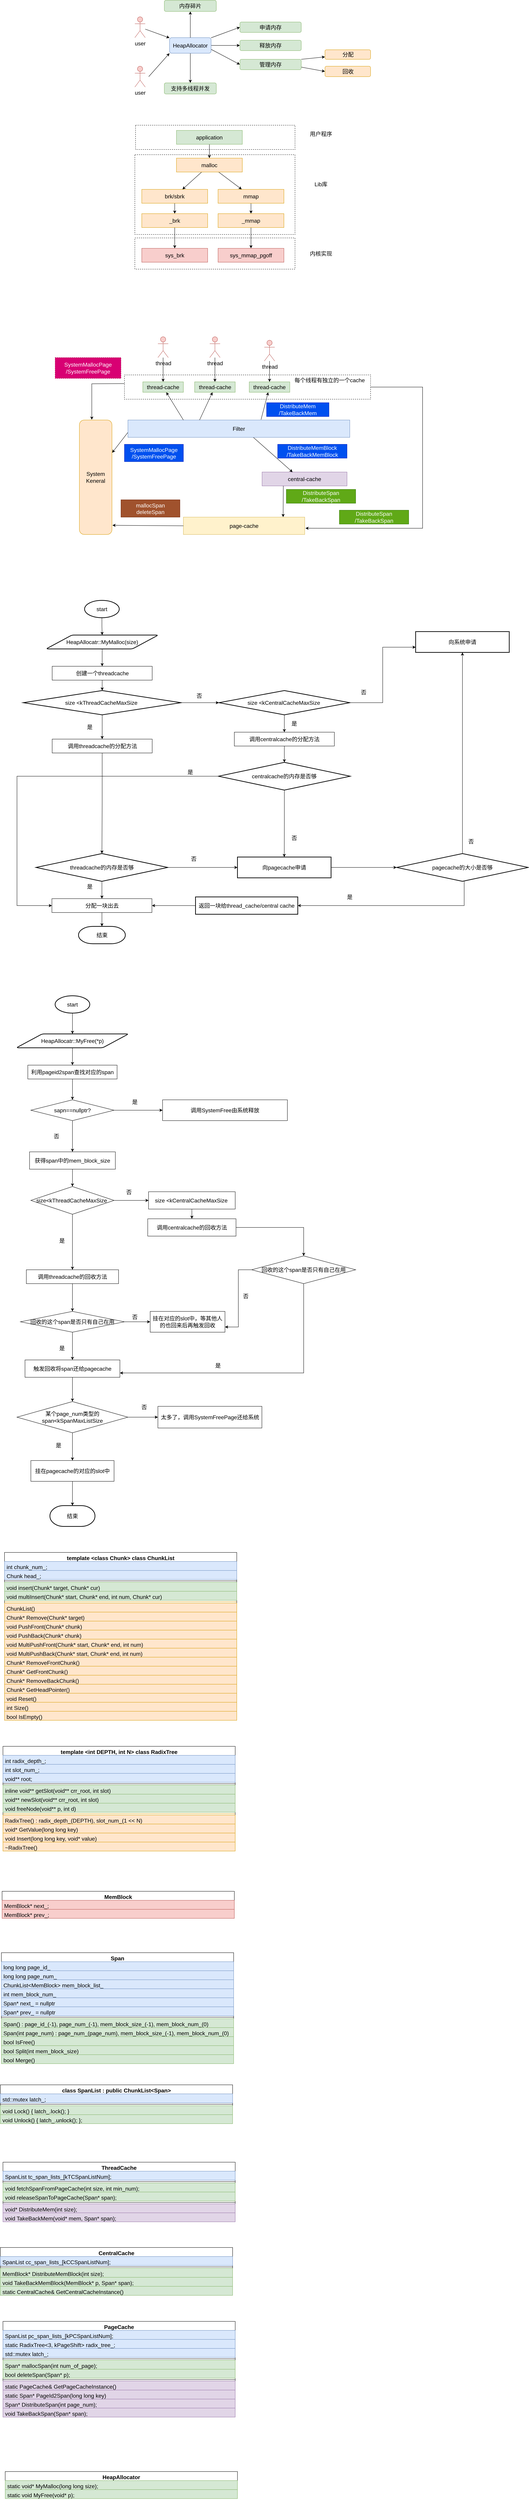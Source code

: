 <mxfile version="20.5.3" type="github"><diagram id="fVqdsAWG3sYkHnQdRu7z" name="第 1 页"><mxGraphModel dx="1597" dy="1082" grid="0" gridSize="10" guides="1" tooltips="1" connect="1" arrows="1" fold="1" page="0" pageScale="1" pageWidth="827" pageHeight="1169" math="0" shadow="0"><root><mxCell id="0"/><mxCell id="1" parent="0"/><mxCell id="570sBmAulYqAOcZImgrm-123" value="" style="rounded=0;whiteSpace=wrap;html=1;fontSize=16;dashed=1;" vertex="1" parent="1"><mxGeometry x="60" y="1330" width="710" height="70" as="geometry"/></mxCell><mxCell id="570sBmAulYqAOcZImgrm-67" value="" style="rounded=0;whiteSpace=wrap;html=1;fontSize=16;dashed=1;" vertex="1" parent="1"><mxGeometry x="90" y="935" width="462" height="90" as="geometry"/></mxCell><mxCell id="570sBmAulYqAOcZImgrm-66" value="" style="rounded=0;whiteSpace=wrap;html=1;fontSize=16;dashed=1;" vertex="1" parent="1"><mxGeometry x="90" y="695" width="462" height="230" as="geometry"/></mxCell><mxCell id="570sBmAulYqAOcZImgrm-62" value="" style="rounded=0;whiteSpace=wrap;html=1;fontSize=16;dashed=1;" vertex="1" parent="1"><mxGeometry x="92" y="610" width="460" height="70" as="geometry"/></mxCell><mxCell id="570sBmAulYqAOcZImgrm-1" value="user" style="shape=umlActor;verticalLabelPosition=bottom;verticalAlign=top;html=1;outlineConnect=0;fontSize=16;fillColor=#f8cecc;strokeColor=#b85450;" vertex="1" parent="1"><mxGeometry x="90" y="297.5" width="30" height="60" as="geometry"/></mxCell><mxCell id="570sBmAulYqAOcZImgrm-16" style="rounded=0;orthogonalLoop=1;jettySize=auto;html=1;fontSize=16;entryX=0;entryY=0.5;entryDx=0;entryDy=0;" edge="1" parent="1" source="570sBmAulYqAOcZImgrm-2" target="570sBmAulYqAOcZImgrm-36"><mxGeometry relative="1" as="geometry"><mxPoint x="384" y="310" as="targetPoint"/></mxGeometry></mxCell><mxCell id="570sBmAulYqAOcZImgrm-18" style="edgeStyle=none;rounded=0;orthogonalLoop=1;jettySize=auto;html=1;fontSize=16;" edge="1" parent="1" source="570sBmAulYqAOcZImgrm-2" target="570sBmAulYqAOcZImgrm-35"><mxGeometry relative="1" as="geometry"><mxPoint x="389" y="375.079" as="targetPoint"/></mxGeometry></mxCell><mxCell id="570sBmAulYqAOcZImgrm-20" style="edgeStyle=none;rounded=0;orthogonalLoop=1;jettySize=auto;html=1;exitX=1;exitY=0.75;exitDx=0;exitDy=0;fontSize=16;entryX=0;entryY=0.5;entryDx=0;entryDy=0;" edge="1" parent="1" source="570sBmAulYqAOcZImgrm-2" target="570sBmAulYqAOcZImgrm-21"><mxGeometry relative="1" as="geometry"><mxPoint x="400" y="452.5" as="targetPoint"/></mxGeometry></mxCell><mxCell id="570sBmAulYqAOcZImgrm-33" style="edgeStyle=none;rounded=0;orthogonalLoop=1;jettySize=auto;html=1;fontSize=16;" edge="1" parent="1" source="570sBmAulYqAOcZImgrm-2" target="570sBmAulYqAOcZImgrm-32"><mxGeometry relative="1" as="geometry"/></mxCell><mxCell id="570sBmAulYqAOcZImgrm-2" value="HeapAllocator" style="rounded=1;whiteSpace=wrap;html=1;fontSize=16;fillColor=#dae8fc;strokeColor=#6c8ebf;" vertex="1" parent="1"><mxGeometry x="190" y="357.5" width="120" height="45" as="geometry"/></mxCell><mxCell id="570sBmAulYqAOcZImgrm-5" value="" style="endArrow=classic;html=1;rounded=0;fontSize=16;" edge="1" parent="1" source="570sBmAulYqAOcZImgrm-1" target="570sBmAulYqAOcZImgrm-2"><mxGeometry width="50" height="50" relative="1" as="geometry"><mxPoint x="140" y="390" as="sourcePoint"/><mxPoint x="240" y="390" as="targetPoint"/></mxGeometry></mxCell><mxCell id="570sBmAulYqAOcZImgrm-23" style="edgeStyle=none;rounded=0;orthogonalLoop=1;jettySize=auto;html=1;fontSize=16;exitX=1;exitY=0;exitDx=0;exitDy=0;" edge="1" parent="1" source="570sBmAulYqAOcZImgrm-21" target="570sBmAulYqAOcZImgrm-22"><mxGeometry relative="1" as="geometry"/></mxCell><mxCell id="570sBmAulYqAOcZImgrm-25" style="edgeStyle=none;rounded=0;orthogonalLoop=1;jettySize=auto;html=1;fontSize=16;exitX=1;exitY=0.75;exitDx=0;exitDy=0;entryX=0;entryY=0.5;entryDx=0;entryDy=0;" edge="1" parent="1" source="570sBmAulYqAOcZImgrm-21" target="570sBmAulYqAOcZImgrm-24"><mxGeometry relative="1" as="geometry"/></mxCell><mxCell id="570sBmAulYqAOcZImgrm-21" value="管理内存" style="rounded=1;whiteSpace=wrap;html=1;fontSize=16;fillColor=#d5e8d4;strokeColor=#82b366;" vertex="1" parent="1"><mxGeometry x="393" y="420" width="177" height="30" as="geometry"/></mxCell><mxCell id="570sBmAulYqAOcZImgrm-22" value="分配" style="rounded=1;whiteSpace=wrap;html=1;fontSize=16;fillColor=#ffe6cc;strokeColor=#d79b00;" vertex="1" parent="1"><mxGeometry x="638.5" y="392.5" width="131.5" height="27.5" as="geometry"/></mxCell><mxCell id="570sBmAulYqAOcZImgrm-24" value="回收" style="rounded=1;whiteSpace=wrap;html=1;fontSize=16;fillColor=#ffe6cc;strokeColor=#d79b00;" vertex="1" parent="1"><mxGeometry x="638.5" y="440" width="131.5" height="30" as="geometry"/></mxCell><mxCell id="570sBmAulYqAOcZImgrm-27" value="user" style="shape=umlActor;verticalLabelPosition=bottom;verticalAlign=top;html=1;outlineConnect=0;fontSize=16;fillColor=#f8cecc;strokeColor=#b85450;" vertex="1" parent="1"><mxGeometry x="90" y="440" width="30" height="60" as="geometry"/></mxCell><mxCell id="570sBmAulYqAOcZImgrm-31" value="" style="endArrow=classic;html=1;rounded=0;fontSize=16;entryX=0;entryY=1;entryDx=0;entryDy=0;" edge="1" parent="1" target="570sBmAulYqAOcZImgrm-2"><mxGeometry width="50" height="50" relative="1" as="geometry"><mxPoint x="130" y="470" as="sourcePoint"/><mxPoint x="200" y="368.276" as="targetPoint"/></mxGeometry></mxCell><mxCell id="570sBmAulYqAOcZImgrm-32" value="支持多线程并发" style="rounded=1;whiteSpace=wrap;html=1;fontSize=16;fillColor=#d5e8d4;strokeColor=#82b366;" vertex="1" parent="1"><mxGeometry x="175" y="488" width="150" height="32" as="geometry"/></mxCell><mxCell id="570sBmAulYqAOcZImgrm-35" value="释放内存" style="rounded=1;whiteSpace=wrap;html=1;fontSize=16;fillColor=#d5e8d4;strokeColor=#82b366;" vertex="1" parent="1"><mxGeometry x="393" y="365" width="177" height="30" as="geometry"/></mxCell><mxCell id="570sBmAulYqAOcZImgrm-36" value="申请内存" style="rounded=1;whiteSpace=wrap;html=1;fontSize=16;fillColor=#d5e8d4;strokeColor=#82b366;" vertex="1" parent="1"><mxGeometry x="393" y="312.5" width="177" height="30" as="geometry"/></mxCell><mxCell id="570sBmAulYqAOcZImgrm-37" style="edgeStyle=none;rounded=0;orthogonalLoop=1;jettySize=auto;html=1;fontSize=16;exitX=0.5;exitY=0;exitDx=0;exitDy=0;" edge="1" parent="1" source="570sBmAulYqAOcZImgrm-2" target="570sBmAulYqAOcZImgrm-39"><mxGeometry relative="1" as="geometry"><mxPoint x="650" y="489" as="sourcePoint"/><mxPoint x="691" y="490" as="targetPoint"/></mxGeometry></mxCell><mxCell id="570sBmAulYqAOcZImgrm-39" value="内存碎片" style="rounded=1;whiteSpace=wrap;html=1;fontSize=16;fillColor=#d5e8d4;strokeColor=#82b366;" vertex="1" parent="1"><mxGeometry x="175" y="250" width="150" height="32" as="geometry"/></mxCell><mxCell id="570sBmAulYqAOcZImgrm-49" style="edgeStyle=none;rounded=0;orthogonalLoop=1;jettySize=auto;html=1;fontSize=16;" edge="1" parent="1" source="570sBmAulYqAOcZImgrm-47" target="570sBmAulYqAOcZImgrm-48"><mxGeometry relative="1" as="geometry"/></mxCell><mxCell id="570sBmAulYqAOcZImgrm-47" value="application" style="rounded=0;whiteSpace=wrap;html=1;fontSize=16;fillColor=#d5e8d4;strokeColor=#82b366;" vertex="1" parent="1"><mxGeometry x="210" y="625" width="190" height="40" as="geometry"/></mxCell><mxCell id="570sBmAulYqAOcZImgrm-51" style="edgeStyle=none;rounded=0;orthogonalLoop=1;jettySize=auto;html=1;fontSize=16;" edge="1" parent="1" source="570sBmAulYqAOcZImgrm-48" target="570sBmAulYqAOcZImgrm-50"><mxGeometry relative="1" as="geometry"/></mxCell><mxCell id="570sBmAulYqAOcZImgrm-57" style="edgeStyle=none;rounded=0;orthogonalLoop=1;jettySize=auto;html=1;fontSize=16;" edge="1" parent="1" source="570sBmAulYqAOcZImgrm-48" target="570sBmAulYqAOcZImgrm-56"><mxGeometry relative="1" as="geometry"/></mxCell><mxCell id="570sBmAulYqAOcZImgrm-48" value="malloc" style="rounded=0;whiteSpace=wrap;html=1;fontSize=16;fillColor=#ffe6cc;strokeColor=#d79b00;" vertex="1" parent="1"><mxGeometry x="210" y="705" width="190" height="40" as="geometry"/></mxCell><mxCell id="570sBmAulYqAOcZImgrm-53" style="edgeStyle=none;rounded=0;orthogonalLoop=1;jettySize=auto;html=1;fontSize=16;" edge="1" parent="1" source="570sBmAulYqAOcZImgrm-50" target="570sBmAulYqAOcZImgrm-52"><mxGeometry relative="1" as="geometry"/></mxCell><mxCell id="570sBmAulYqAOcZImgrm-50" value="brk/sbrk" style="rounded=0;whiteSpace=wrap;html=1;fontSize=16;" vertex="1" parent="1"><mxGeometry x="110" y="795" width="190" height="40" as="geometry"/></mxCell><mxCell id="570sBmAulYqAOcZImgrm-55" style="edgeStyle=none;rounded=0;orthogonalLoop=1;jettySize=auto;html=1;fontSize=16;" edge="1" parent="1" source="570sBmAulYqAOcZImgrm-52" target="570sBmAulYqAOcZImgrm-54"><mxGeometry relative="1" as="geometry"/></mxCell><mxCell id="570sBmAulYqAOcZImgrm-52" value="_brk" style="rounded=0;whiteSpace=wrap;html=1;fontSize=16;" vertex="1" parent="1"><mxGeometry x="110" y="865" width="190" height="40" as="geometry"/></mxCell><mxCell id="570sBmAulYqAOcZImgrm-54" value="sys_brk" style="rounded=0;whiteSpace=wrap;html=1;fontSize=16;fillColor=#f8cecc;strokeColor=#b85450;" vertex="1" parent="1"><mxGeometry x="110" y="965" width="190" height="40" as="geometry"/></mxCell><mxCell id="570sBmAulYqAOcZImgrm-59" style="edgeStyle=none;rounded=0;orthogonalLoop=1;jettySize=auto;html=1;fontSize=16;" edge="1" parent="1" source="570sBmAulYqAOcZImgrm-56" target="570sBmAulYqAOcZImgrm-58"><mxGeometry relative="1" as="geometry"/></mxCell><mxCell id="570sBmAulYqAOcZImgrm-56" value="mmap" style="rounded=0;whiteSpace=wrap;html=1;fontSize=16;fillColor=#ffe6cc;strokeColor=#d79b00;" vertex="1" parent="1"><mxGeometry x="330" y="795" width="190" height="40" as="geometry"/></mxCell><mxCell id="570sBmAulYqAOcZImgrm-61" style="edgeStyle=none;rounded=0;orthogonalLoop=1;jettySize=auto;html=1;fontSize=16;" edge="1" parent="1" source="570sBmAulYqAOcZImgrm-58" target="570sBmAulYqAOcZImgrm-60"><mxGeometry relative="1" as="geometry"/></mxCell><mxCell id="570sBmAulYqAOcZImgrm-58" value="_mmap" style="rounded=0;whiteSpace=wrap;html=1;fontSize=16;fillColor=#ffe6cc;strokeColor=#d79b00;" vertex="1" parent="1"><mxGeometry x="330" y="865" width="190" height="40" as="geometry"/></mxCell><mxCell id="570sBmAulYqAOcZImgrm-60" value="sys_mmap_pgoff" style="rounded=0;whiteSpace=wrap;html=1;fontSize=16;fillColor=#f8cecc;strokeColor=#b85450;" vertex="1" parent="1"><mxGeometry x="330" y="965" width="190" height="40" as="geometry"/></mxCell><mxCell id="570sBmAulYqAOcZImgrm-64" value="brk/sbrk" style="rounded=0;whiteSpace=wrap;html=1;fontSize=16;fillColor=#ffe6cc;strokeColor=#d79b00;" vertex="1" parent="1"><mxGeometry x="110" y="795" width="190" height="40" as="geometry"/></mxCell><mxCell id="570sBmAulYqAOcZImgrm-65" value="_brk" style="rounded=0;whiteSpace=wrap;html=1;fontSize=16;fillColor=#ffe6cc;strokeColor=#d79b00;" vertex="1" parent="1"><mxGeometry x="110" y="865" width="190" height="40" as="geometry"/></mxCell><mxCell id="570sBmAulYqAOcZImgrm-69" value="用户程序" style="text;html=1;strokeColor=none;fillColor=none;align=center;verticalAlign=middle;whiteSpace=wrap;rounded=0;dashed=1;fontSize=16;" vertex="1" parent="1"><mxGeometry x="552" y="610" width="150" height="50" as="geometry"/></mxCell><mxCell id="570sBmAulYqAOcZImgrm-70" value="Lib库" style="text;html=1;strokeColor=none;fillColor=none;align=center;verticalAlign=middle;whiteSpace=wrap;rounded=0;dashed=1;fontSize=16;" vertex="1" parent="1"><mxGeometry x="552" y="755" width="150" height="50" as="geometry"/></mxCell><mxCell id="570sBmAulYqAOcZImgrm-71" value="内核实现" style="text;html=1;strokeColor=none;fillColor=none;align=center;verticalAlign=middle;whiteSpace=wrap;rounded=0;dashed=1;fontSize=16;" vertex="1" parent="1"><mxGeometry x="552" y="955" width="150" height="50" as="geometry"/></mxCell><mxCell id="570sBmAulYqAOcZImgrm-73" value="thread" style="shape=umlActor;verticalLabelPosition=bottom;verticalAlign=top;html=1;outlineConnect=0;fontSize=16;fillColor=#f8cecc;strokeColor=#b85450;" vertex="1" parent="1"><mxGeometry x="156.5" y="1220" width="30" height="60" as="geometry"/></mxCell><mxCell id="570sBmAulYqAOcZImgrm-89" style="edgeStyle=none;rounded=0;orthogonalLoop=1;jettySize=auto;html=1;fontSize=16;exitX=0.002;exitY=0.678;exitDx=0;exitDy=0;entryX=1.006;entryY=0.286;entryDx=0;entryDy=0;entryPerimeter=0;exitPerimeter=0;" edge="1" parent="1" source="570sBmAulYqAOcZImgrm-104" target="570sBmAulYqAOcZImgrm-91"><mxGeometry relative="1" as="geometry"><mxPoint x="50" y="1530" as="sourcePoint"/><mxPoint x="20" y="1520" as="targetPoint"/></mxGeometry></mxCell><mxCell id="570sBmAulYqAOcZImgrm-84" value="thread-cache" style="rounded=0;whiteSpace=wrap;html=1;fontSize=16;" vertex="1" parent="1"><mxGeometry x="113" y="1350" width="117" height="30" as="geometry"/></mxCell><mxCell id="570sBmAulYqAOcZImgrm-86" value="page-cache" style="rounded=0;whiteSpace=wrap;html=1;fontSize=16;fillColor=#fff2cc;strokeColor=#d6b656;" vertex="1" parent="1"><mxGeometry x="230" y="1740" width="350" height="50" as="geometry"/></mxCell><mxCell id="570sBmAulYqAOcZImgrm-88" value="central-cache" style="rounded=0;whiteSpace=wrap;html=1;fontSize=16;fillColor=#e1d5e7;strokeColor=#9673a6;" vertex="1" parent="1"><mxGeometry x="457" y="1610" width="245" height="40" as="geometry"/></mxCell><mxCell id="570sBmAulYqAOcZImgrm-91" value="System&lt;br&gt;Keneral" style="rounded=1;whiteSpace=wrap;html=1;fontSize=16;fillColor=#ffe6cc;strokeColor=#d79b00;" vertex="1" parent="1"><mxGeometry x="-70" y="1460" width="94" height="330" as="geometry"/></mxCell><mxCell id="570sBmAulYqAOcZImgrm-92" value="" style="endArrow=classic;html=1;rounded=0;fontSize=16;exitX=0;exitY=0.5;exitDx=0;exitDy=0;entryX=1.014;entryY=0.92;entryDx=0;entryDy=0;entryPerimeter=0;" edge="1" parent="1" source="570sBmAulYqAOcZImgrm-86" target="570sBmAulYqAOcZImgrm-91"><mxGeometry width="50" height="50" relative="1" as="geometry"><mxPoint x="150" y="1840" as="sourcePoint"/><mxPoint x="200" y="1790" as="targetPoint"/></mxGeometry></mxCell><mxCell id="570sBmAulYqAOcZImgrm-93" value="" style="endArrow=classic;html=1;rounded=0;fontSize=16;exitX=0.25;exitY=1;exitDx=0;exitDy=0;entryX=0.822;entryY=-0.003;entryDx=0;entryDy=0;entryPerimeter=0;" edge="1" parent="1" source="570sBmAulYqAOcZImgrm-88" target="570sBmAulYqAOcZImgrm-86"><mxGeometry width="50" height="50" relative="1" as="geometry"><mxPoint x="490" y="1630" as="sourcePoint"/><mxPoint x="540" y="1580" as="targetPoint"/></mxGeometry></mxCell><mxCell id="570sBmAulYqAOcZImgrm-94" value="" style="endArrow=classic;html=1;rounded=0;fontSize=16;entryX=1.006;entryY=0.641;entryDx=0;entryDy=0;entryPerimeter=0;exitX=1;exitY=0.5;exitDx=0;exitDy=0;edgeStyle=orthogonalEdgeStyle;" edge="1" parent="1" source="570sBmAulYqAOcZImgrm-123" target="570sBmAulYqAOcZImgrm-86"><mxGeometry width="50" height="50" relative="1" as="geometry"><mxPoint x="820" y="1550" as="sourcePoint"/><mxPoint x="820" y="1790" as="targetPoint"/><Array as="points"><mxPoint x="920" y="1365"/><mxPoint x="920" y="1772"/></Array></mxGeometry></mxCell><mxCell id="570sBmAulYqAOcZImgrm-104" value="Filter" style="rounded=0;whiteSpace=wrap;html=1;fontSize=16;fillColor=#dae8fc;strokeColor=#6c8ebf;" vertex="1" parent="1"><mxGeometry x="70" y="1460" width="640" height="50" as="geometry"/></mxCell><mxCell id="570sBmAulYqAOcZImgrm-107" value="thread" style="shape=umlActor;verticalLabelPosition=bottom;verticalAlign=top;html=1;outlineConnect=0;fontSize=16;fillColor=#f8cecc;strokeColor=#b85450;" vertex="1" parent="1"><mxGeometry x="306" y="1220" width="30" height="60" as="geometry"/></mxCell><mxCell id="570sBmAulYqAOcZImgrm-108" value="thread" style="shape=umlActor;verticalLabelPosition=bottom;verticalAlign=top;html=1;outlineConnect=0;fontSize=16;fillColor=#f8cecc;strokeColor=#b85450;" vertex="1" parent="1"><mxGeometry x="463.5" y="1230" width="30" height="60" as="geometry"/></mxCell><mxCell id="570sBmAulYqAOcZImgrm-116" value="thread-cache" style="rounded=0;whiteSpace=wrap;html=1;fontSize=16;" vertex="1" parent="1"><mxGeometry x="262.5" y="1350" width="117" height="30" as="geometry"/></mxCell><mxCell id="570sBmAulYqAOcZImgrm-117" value="thread-cache" style="rounded=0;whiteSpace=wrap;html=1;fontSize=16;fillColor=#d5e8d4;strokeColor=#82b366;" vertex="1" parent="1"><mxGeometry x="420" y="1350" width="117" height="30" as="geometry"/></mxCell><mxCell id="570sBmAulYqAOcZImgrm-118" value="" style="endArrow=classic;html=1;rounded=0;fontSize=16;entryX=0.381;entryY=-0.003;entryDx=0;entryDy=0;entryPerimeter=0;edgeStyle=orthogonalEdgeStyle;" edge="1" parent="1" target="570sBmAulYqAOcZImgrm-91"><mxGeometry width="50" height="50" relative="1" as="geometry"><mxPoint x="60" y="1355" as="sourcePoint"/><mxPoint x="-30" y="1310" as="targetPoint"/></mxGeometry></mxCell><mxCell id="570sBmAulYqAOcZImgrm-121" value="" style="endArrow=classic;html=1;rounded=0;fontSize=16;exitX=0.566;exitY=1.008;exitDx=0;exitDy=0;entryX=0.359;entryY=0.006;entryDx=0;entryDy=0;entryPerimeter=0;exitPerimeter=0;" edge="1" parent="1" source="570sBmAulYqAOcZImgrm-104" target="570sBmAulYqAOcZImgrm-88"><mxGeometry width="50" height="50" relative="1" as="geometry"><mxPoint x="194.1" y="1509.52" as="sourcePoint"/><mxPoint x="230.5" y="1690" as="targetPoint"/></mxGeometry></mxCell><mxCell id="570sBmAulYqAOcZImgrm-122" value="" style="endArrow=classic;html=1;rounded=0;fontSize=16;entryX=0.5;entryY=0;entryDx=0;entryDy=0;" edge="1" parent="1" source="570sBmAulYqAOcZImgrm-73" target="570sBmAulYqAOcZImgrm-84"><mxGeometry width="50" height="50" relative="1" as="geometry"><mxPoint y="1270" as="sourcePoint"/><mxPoint x="50" y="1220" as="targetPoint"/></mxGeometry></mxCell><mxCell id="570sBmAulYqAOcZImgrm-124" value="" style="endArrow=classic;html=1;rounded=0;fontSize=16;" edge="1" parent="1" source="570sBmAulYqAOcZImgrm-107" target="570sBmAulYqAOcZImgrm-116"><mxGeometry width="50" height="50" relative="1" as="geometry"><mxPoint x="181.5" y="1290" as="sourcePoint"/><mxPoint x="181.5" y="1360" as="targetPoint"/></mxGeometry></mxCell><mxCell id="570sBmAulYqAOcZImgrm-125" value="" style="endArrow=classic;html=1;rounded=0;fontSize=16;" edge="1" parent="1" source="570sBmAulYqAOcZImgrm-108" target="570sBmAulYqAOcZImgrm-117"><mxGeometry width="50" height="50" relative="1" as="geometry"><mxPoint x="191.5" y="1300" as="sourcePoint"/><mxPoint x="191.5" y="1370" as="targetPoint"/></mxGeometry></mxCell><mxCell id="570sBmAulYqAOcZImgrm-126" value="SystemMallocPage&lt;br&gt;/SystemFreePage" style="text;html=1;strokeColor=#A50040;fillColor=#d80073;align=center;verticalAlign=middle;whiteSpace=wrap;rounded=0;dashed=1;fontSize=16;fontColor=#ffffff;" vertex="1" parent="1"><mxGeometry x="-140" y="1280" width="190" height="60" as="geometry"/></mxCell><mxCell id="570sBmAulYqAOcZImgrm-127" value="&lt;span style=&quot;&quot;&gt;SystemMallocPage&lt;/span&gt;&lt;br style=&quot;&quot;&gt;&lt;span style=&quot;&quot;&gt;/SystemFreePage&lt;/span&gt;" style="text;whiteSpace=wrap;html=1;fontSize=16;fillColor=#0050ef;fontColor=#ffffff;strokeColor=#001DBC;align=center;" vertex="1" parent="1"><mxGeometry x="60" y="1530" width="170" height="50" as="geometry"/></mxCell><mxCell id="570sBmAulYqAOcZImgrm-132" value="mallocSpan&lt;br&gt;deleteSpan" style="text;whiteSpace=wrap;html=1;fontSize=16;fillColor=#a0522d;fontColor=#ffffff;strokeColor=#6D1F00;align=center;" vertex="1" parent="1"><mxGeometry x="50" y="1690" width="170" height="50" as="geometry"/></mxCell><mxCell id="570sBmAulYqAOcZImgrm-134" value="thread-cache" style="rounded=0;whiteSpace=wrap;html=1;fontSize=16;fillColor=#d5e8d4;strokeColor=#82b366;" vertex="1" parent="1"><mxGeometry x="113" y="1350" width="117" height="30" as="geometry"/></mxCell><mxCell id="570sBmAulYqAOcZImgrm-135" value="thread-cache" style="rounded=0;whiteSpace=wrap;html=1;fontSize=16;fillColor=#d5e8d4;strokeColor=#82b366;" vertex="1" parent="1"><mxGeometry x="262.5" y="1350" width="117" height="30" as="geometry"/></mxCell><mxCell id="570sBmAulYqAOcZImgrm-136" value="每个线程有独立的一个cache" style="text;html=1;strokeColor=none;fillColor=none;align=center;verticalAlign=middle;whiteSpace=wrap;rounded=0;dashed=1;fontSize=16;" vertex="1" parent="1"><mxGeometry x="537" y="1330" width="230" height="30" as="geometry"/></mxCell><mxCell id="570sBmAulYqAOcZImgrm-140" value="" style="endArrow=classic;html=1;rounded=0;fontSize=16;exitX=0.25;exitY=0;exitDx=0;exitDy=0;" edge="1" parent="1" source="570sBmAulYqAOcZImgrm-104" target="570sBmAulYqAOcZImgrm-134"><mxGeometry width="50" height="50" relative="1" as="geometry"><mxPoint x="880" y="1690" as="sourcePoint"/><mxPoint x="930" y="1640" as="targetPoint"/></mxGeometry></mxCell><mxCell id="570sBmAulYqAOcZImgrm-141" value="" style="endArrow=classic;html=1;rounded=0;fontSize=16;exitX=0.323;exitY=-0.003;exitDx=0;exitDy=0;exitPerimeter=0;" edge="1" parent="1" source="570sBmAulYqAOcZImgrm-104" target="570sBmAulYqAOcZImgrm-135"><mxGeometry width="50" height="50" relative="1" as="geometry"><mxPoint x="250" y="1450" as="sourcePoint"/><mxPoint x="195.2" y="1390" as="targetPoint"/></mxGeometry></mxCell><mxCell id="570sBmAulYqAOcZImgrm-142" value="" style="endArrow=classic;html=1;rounded=0;fontSize=16;exitX=0.6;exitY=-0.026;exitDx=0;exitDy=0;exitPerimeter=0;" edge="1" parent="1" source="570sBmAulYqAOcZImgrm-104" target="570sBmAulYqAOcZImgrm-117"><mxGeometry width="50" height="50" relative="1" as="geometry"><mxPoint x="260" y="1460" as="sourcePoint"/><mxPoint x="205.2" y="1400" as="targetPoint"/></mxGeometry></mxCell><mxCell id="570sBmAulYqAOcZImgrm-143" value="DistributeMem&lt;br&gt;/TakeBackMem" style="text;html=1;strokeColor=#001DBC;fillColor=#0050ef;align=center;verticalAlign=middle;whiteSpace=wrap;rounded=0;fontSize=16;fontColor=#ffffff;" vertex="1" parent="1"><mxGeometry x="470" y="1410" width="180" height="40" as="geometry"/></mxCell><mxCell id="570sBmAulYqAOcZImgrm-145" value="DistributeMemBlock&lt;br&gt;/TakeBackMemBlock" style="text;html=1;strokeColor=#001DBC;fillColor=#0050ef;align=center;verticalAlign=middle;whiteSpace=wrap;rounded=0;fontSize=16;fontColor=#ffffff;" vertex="1" parent="1"><mxGeometry x="502" y="1530" width="200" height="40" as="geometry"/></mxCell><mxCell id="570sBmAulYqAOcZImgrm-146" value="DistributeSpan&lt;br&gt;/TakeBackSpan" style="text;html=1;strokeColor=#2D7600;fillColor=#60a917;align=center;verticalAlign=middle;whiteSpace=wrap;rounded=0;fontSize=16;fontColor=#ffffff;" vertex="1" parent="1"><mxGeometry x="680" y="1720" width="200" height="40" as="geometry"/></mxCell><mxCell id="570sBmAulYqAOcZImgrm-147" value="DistributeSpan&lt;br&gt;/TakeBackSpan" style="text;html=1;strokeColor=#2D7600;fillColor=#60a917;align=center;verticalAlign=middle;whiteSpace=wrap;rounded=0;fontSize=16;fontColor=#ffffff;" vertex="1" parent="1"><mxGeometry x="527" y="1660" width="200" height="40" as="geometry"/></mxCell><mxCell id="570sBmAulYqAOcZImgrm-157" style="edgeStyle=orthogonalEdgeStyle;rounded=0;orthogonalLoop=1;jettySize=auto;html=1;fontSize=16;fontColor=#000000;" edge="1" parent="1" source="570sBmAulYqAOcZImgrm-150" target="570sBmAulYqAOcZImgrm-156"><mxGeometry relative="1" as="geometry"/></mxCell><mxCell id="570sBmAulYqAOcZImgrm-150" value="创建一个threadcache" style="rounded=0;whiteSpace=wrap;html=1;fontSize=16;fontColor=#000000;" vertex="1" parent="1"><mxGeometry x="-148.5" y="2170" width="288.5" height="40" as="geometry"/></mxCell><mxCell id="570sBmAulYqAOcZImgrm-155" style="edgeStyle=orthogonalEdgeStyle;rounded=0;orthogonalLoop=1;jettySize=auto;html=1;fontSize=16;fontColor=#000000;" edge="1" parent="1" source="570sBmAulYqAOcZImgrm-152" target="570sBmAulYqAOcZImgrm-150"><mxGeometry relative="1" as="geometry"/></mxCell><mxCell id="570sBmAulYqAOcZImgrm-152" value="HeapAllocatr::MyMalloc(size)" style="shape=parallelogram;html=1;strokeWidth=2;perimeter=parallelogramPerimeter;whiteSpace=wrap;rounded=1;arcSize=12;size=0.23;fontSize=16;fontColor=#000000;" vertex="1" parent="1"><mxGeometry x="-166" y="2080" width="323.5" height="40" as="geometry"/></mxCell><mxCell id="570sBmAulYqAOcZImgrm-154" style="edgeStyle=orthogonalEdgeStyle;rounded=0;orthogonalLoop=1;jettySize=auto;html=1;fontSize=16;fontColor=#000000;" edge="1" parent="1" source="570sBmAulYqAOcZImgrm-153" target="570sBmAulYqAOcZImgrm-152"><mxGeometry relative="1" as="geometry"/></mxCell><mxCell id="570sBmAulYqAOcZImgrm-153" value="start" style="strokeWidth=2;html=1;shape=mxgraph.flowchart.start_1;whiteSpace=wrap;fontSize=16;fontColor=#000000;" vertex="1" parent="1"><mxGeometry x="-55" y="1980" width="100" height="50" as="geometry"/></mxCell><mxCell id="570sBmAulYqAOcZImgrm-159" style="edgeStyle=orthogonalEdgeStyle;rounded=0;orthogonalLoop=1;jettySize=auto;html=1;fontSize=16;fontColor=#000000;" edge="1" parent="1" source="570sBmAulYqAOcZImgrm-156" target="570sBmAulYqAOcZImgrm-160"><mxGeometry relative="1" as="geometry"><mxPoint x="-4.25" y="2360" as="targetPoint"/></mxGeometry></mxCell><mxCell id="570sBmAulYqAOcZImgrm-192" style="edgeStyle=orthogonalEdgeStyle;rounded=0;orthogonalLoop=1;jettySize=auto;html=1;exitX=1;exitY=0.5;exitDx=0;exitDy=0;exitPerimeter=0;fontSize=16;fontColor=#000000;" edge="1" parent="1" source="570sBmAulYqAOcZImgrm-156" target="570sBmAulYqAOcZImgrm-191"><mxGeometry relative="1" as="geometry"/></mxCell><mxCell id="570sBmAulYqAOcZImgrm-156" value="size &amp;lt;kThreadCacheMaxSize&amp;nbsp;" style="strokeWidth=2;html=1;shape=mxgraph.flowchart.decision;whiteSpace=wrap;fontSize=16;fontColor=#000000;" vertex="1" parent="1"><mxGeometry x="-231.75" y="2240" width="455" height="70" as="geometry"/></mxCell><mxCell id="570sBmAulYqAOcZImgrm-163" style="edgeStyle=orthogonalEdgeStyle;rounded=0;orthogonalLoop=1;jettySize=auto;html=1;fontSize=16;fontColor=#000000;" edge="1" parent="1" source="570sBmAulYqAOcZImgrm-160" target="570sBmAulYqAOcZImgrm-164"><mxGeometry relative="1" as="geometry"><mxPoint x="-3.7" y="2460" as="targetPoint"/></mxGeometry></mxCell><mxCell id="570sBmAulYqAOcZImgrm-160" value="调用threadcache的分配方法" style="rounded=0;whiteSpace=wrap;html=1;fontSize=16;fontColor=#000000;" vertex="1" parent="1"><mxGeometry x="-148.5" y="2380" width="288.5" height="40" as="geometry"/></mxCell><mxCell id="570sBmAulYqAOcZImgrm-161" value="是" style="text;html=1;strokeColor=none;fillColor=none;align=center;verticalAlign=middle;whiteSpace=wrap;rounded=0;fontSize=16;fontColor=#000000;" vertex="1" parent="1"><mxGeometry x="-70" y="2330" width="60" height="30" as="geometry"/></mxCell><mxCell id="570sBmAulYqAOcZImgrm-171" style="edgeStyle=orthogonalEdgeStyle;rounded=0;orthogonalLoop=1;jettySize=auto;html=1;entryX=0.5;entryY=0;entryDx=0;entryDy=0;fontSize=16;fontColor=#000000;" edge="1" parent="1" source="570sBmAulYqAOcZImgrm-164" target="570sBmAulYqAOcZImgrm-167"><mxGeometry relative="1" as="geometry"/></mxCell><mxCell id="570sBmAulYqAOcZImgrm-174" value="" style="edgeStyle=orthogonalEdgeStyle;rounded=0;orthogonalLoop=1;jettySize=auto;html=1;fontSize=16;fontColor=#000000;" edge="1" parent="1" source="570sBmAulYqAOcZImgrm-164" target="570sBmAulYqAOcZImgrm-173"><mxGeometry relative="1" as="geometry"/></mxCell><mxCell id="570sBmAulYqAOcZImgrm-164" value="threadcache的内存是否够" style="strokeWidth=2;html=1;shape=mxgraph.flowchart.decision;whiteSpace=wrap;fontSize=16;fontColor=#000000;" vertex="1" parent="1"><mxGeometry x="-195" y="2710" width="380" height="80" as="geometry"/></mxCell><mxCell id="570sBmAulYqAOcZImgrm-169" style="edgeStyle=orthogonalEdgeStyle;rounded=0;orthogonalLoop=1;jettySize=auto;html=1;fontSize=16;fontColor=#000000;" edge="1" parent="1" source="570sBmAulYqAOcZImgrm-167" target="570sBmAulYqAOcZImgrm-170"><mxGeometry relative="1" as="geometry"><mxPoint x="-3.7" y="3030" as="targetPoint"/></mxGeometry></mxCell><mxCell id="570sBmAulYqAOcZImgrm-167" value="分配一块出去" style="rounded=0;whiteSpace=wrap;html=1;fontSize=16;fontColor=#000000;" vertex="1" parent="1"><mxGeometry x="-149.25" y="2840" width="288.5" height="40" as="geometry"/></mxCell><mxCell id="570sBmAulYqAOcZImgrm-170" value="结束" style="strokeWidth=2;html=1;shape=mxgraph.flowchart.terminator;whiteSpace=wrap;fontSize=16;fontColor=#000000;" vertex="1" parent="1"><mxGeometry x="-72.5" y="2920" width="135" height="50" as="geometry"/></mxCell><mxCell id="570sBmAulYqAOcZImgrm-172" value="是" style="text;html=1;strokeColor=none;fillColor=none;align=center;verticalAlign=middle;whiteSpace=wrap;rounded=0;fontSize=16;fontColor=#000000;" vertex="1" parent="1"><mxGeometry x="-70" y="2790" width="60" height="30" as="geometry"/></mxCell><mxCell id="570sBmAulYqAOcZImgrm-176" style="edgeStyle=orthogonalEdgeStyle;rounded=0;orthogonalLoop=1;jettySize=auto;html=1;fontSize=16;fontColor=#000000;" edge="1" parent="1" source="570sBmAulYqAOcZImgrm-173" target="570sBmAulYqAOcZImgrm-175"><mxGeometry relative="1" as="geometry"/></mxCell><mxCell id="570sBmAulYqAOcZImgrm-173" value="向pagecache申请" style="whiteSpace=wrap;html=1;fontSize=16;fontColor=#000000;strokeWidth=2;" vertex="1" parent="1"><mxGeometry x="386" y="2720" width="270" height="60" as="geometry"/></mxCell><mxCell id="570sBmAulYqAOcZImgrm-177" style="edgeStyle=orthogonalEdgeStyle;rounded=0;orthogonalLoop=1;jettySize=auto;html=1;fontSize=16;fontColor=#000000;" edge="1" parent="1" source="570sBmAulYqAOcZImgrm-175" target="570sBmAulYqAOcZImgrm-180"><mxGeometry relative="1" as="geometry"><mxPoint x="480" y="2860" as="targetPoint"/><Array as="points"><mxPoint x="1040" y="2860"/></Array></mxGeometry></mxCell><mxCell id="570sBmAulYqAOcZImgrm-185" style="edgeStyle=orthogonalEdgeStyle;rounded=0;orthogonalLoop=1;jettySize=auto;html=1;fontSize=16;fontColor=#000000;entryX=0.5;entryY=1;entryDx=0;entryDy=0;" edge="1" parent="1" source="570sBmAulYqAOcZImgrm-175" target="570sBmAulYqAOcZImgrm-184"><mxGeometry relative="1" as="geometry"><mxPoint x="1080" y="2180" as="targetPoint"/></mxGeometry></mxCell><mxCell id="570sBmAulYqAOcZImgrm-175" value="pagecache的大小是否够" style="strokeWidth=2;html=1;shape=mxgraph.flowchart.decision;whiteSpace=wrap;fontSize=16;fontColor=#000000;" vertex="1" parent="1"><mxGeometry x="845" y="2710" width="380" height="80" as="geometry"/></mxCell><mxCell id="570sBmAulYqAOcZImgrm-178" value="是" style="text;html=1;strokeColor=none;fillColor=none;align=center;verticalAlign=middle;whiteSpace=wrap;rounded=0;fontSize=16;fontColor=#000000;" vertex="1" parent="1"><mxGeometry x="680" y="2820" width="60" height="30" as="geometry"/></mxCell><mxCell id="570sBmAulYqAOcZImgrm-181" style="edgeStyle=orthogonalEdgeStyle;rounded=0;orthogonalLoop=1;jettySize=auto;html=1;entryX=1;entryY=0.5;entryDx=0;entryDy=0;fontSize=16;fontColor=#000000;" edge="1" parent="1" source="570sBmAulYqAOcZImgrm-180" target="570sBmAulYqAOcZImgrm-167"><mxGeometry relative="1" as="geometry"/></mxCell><mxCell id="570sBmAulYqAOcZImgrm-180" value="返回一块给thread_cache/central cache" style="whiteSpace=wrap;html=1;fontSize=16;fontColor=#000000;strokeWidth=2;" vertex="1" parent="1"><mxGeometry x="265" y="2835" width="295" height="50" as="geometry"/></mxCell><mxCell id="570sBmAulYqAOcZImgrm-184" value="向系统申请" style="whiteSpace=wrap;html=1;fontSize=16;fontColor=#000000;strokeWidth=2;" vertex="1" parent="1"><mxGeometry x="900" y="2070" width="270" height="60" as="geometry"/></mxCell><mxCell id="570sBmAulYqAOcZImgrm-186" value="否" style="text;html=1;strokeColor=none;fillColor=none;align=center;verticalAlign=middle;whiteSpace=wrap;rounded=0;fontSize=16;fontColor=#000000;" vertex="1" parent="1"><mxGeometry x="1030" y="2660" width="60" height="30" as="geometry"/></mxCell><mxCell id="570sBmAulYqAOcZImgrm-195" style="edgeStyle=orthogonalEdgeStyle;rounded=0;orthogonalLoop=1;jettySize=auto;html=1;fontSize=16;fontColor=#000000;" edge="1" parent="1" source="570sBmAulYqAOcZImgrm-191" target="570sBmAulYqAOcZImgrm-194"><mxGeometry relative="1" as="geometry"/></mxCell><mxCell id="570sBmAulYqAOcZImgrm-204" style="edgeStyle=orthogonalEdgeStyle;rounded=0;orthogonalLoop=1;jettySize=auto;html=1;entryX=0;entryY=0.75;entryDx=0;entryDy=0;fontSize=16;fontColor=#000000;" edge="1" parent="1" source="570sBmAulYqAOcZImgrm-191" target="570sBmAulYqAOcZImgrm-184"><mxGeometry relative="1" as="geometry"/></mxCell><mxCell id="570sBmAulYqAOcZImgrm-191" value="size &amp;lt;kCentralCacheMaxSize&amp;nbsp;" style="strokeWidth=2;html=1;shape=mxgraph.flowchart.decision;whiteSpace=wrap;fontSize=16;fontColor=#000000;" vertex="1" parent="1"><mxGeometry x="332.5" y="2240" width="377.5" height="70" as="geometry"/></mxCell><mxCell id="570sBmAulYqAOcZImgrm-193" value="是" style="text;html=1;strokeColor=none;fillColor=none;align=center;verticalAlign=middle;whiteSpace=wrap;rounded=0;fontSize=16;fontColor=#000000;" vertex="1" parent="1"><mxGeometry x="520" y="2320" width="60" height="30" as="geometry"/></mxCell><mxCell id="570sBmAulYqAOcZImgrm-197" style="edgeStyle=orthogonalEdgeStyle;rounded=0;orthogonalLoop=1;jettySize=auto;html=1;fontSize=16;fontColor=#000000;" edge="1" parent="1" source="570sBmAulYqAOcZImgrm-194" target="570sBmAulYqAOcZImgrm-196"><mxGeometry relative="1" as="geometry"/></mxCell><mxCell id="570sBmAulYqAOcZImgrm-194" value="调用centralcache的分配方法" style="rounded=0;whiteSpace=wrap;html=1;fontSize=16;fontColor=#000000;" vertex="1" parent="1"><mxGeometry x="377" y="2360" width="288.5" height="40" as="geometry"/></mxCell><mxCell id="570sBmAulYqAOcZImgrm-200" style="edgeStyle=orthogonalEdgeStyle;rounded=0;orthogonalLoop=1;jettySize=auto;html=1;entryX=0;entryY=0.5;entryDx=0;entryDy=0;fontSize=16;fontColor=#000000;" edge="1" parent="1" source="570sBmAulYqAOcZImgrm-196" target="570sBmAulYqAOcZImgrm-167"><mxGeometry relative="1" as="geometry"><Array as="points"><mxPoint x="-250" y="2487"/><mxPoint x="-250" y="2860"/></Array></mxGeometry></mxCell><mxCell id="570sBmAulYqAOcZImgrm-201" style="edgeStyle=orthogonalEdgeStyle;rounded=0;orthogonalLoop=1;jettySize=auto;html=1;fontSize=16;fontColor=#000000;" edge="1" parent="1" source="570sBmAulYqAOcZImgrm-196" target="570sBmAulYqAOcZImgrm-173"><mxGeometry relative="1" as="geometry"/></mxCell><mxCell id="570sBmAulYqAOcZImgrm-196" value="centralcache的内存是否够" style="strokeWidth=2;html=1;shape=mxgraph.flowchart.decision;whiteSpace=wrap;fontSize=16;fontColor=#000000;" vertex="1" parent="1"><mxGeometry x="331.25" y="2447" width="380" height="80" as="geometry"/></mxCell><mxCell id="570sBmAulYqAOcZImgrm-198" value="否" style="text;html=1;strokeColor=none;fillColor=none;align=center;verticalAlign=middle;whiteSpace=wrap;rounded=0;fontSize=16;fontColor=#000000;" vertex="1" parent="1"><mxGeometry x="230" y="2710" width="60" height="30" as="geometry"/></mxCell><mxCell id="570sBmAulYqAOcZImgrm-199" value="是" style="text;html=1;strokeColor=none;fillColor=none;align=center;verticalAlign=middle;whiteSpace=wrap;rounded=0;fontSize=16;fontColor=#000000;" vertex="1" parent="1"><mxGeometry x="220" y="2460" width="60" height="30" as="geometry"/></mxCell><mxCell id="570sBmAulYqAOcZImgrm-202" value="否" style="text;html=1;strokeColor=none;fillColor=none;align=center;verticalAlign=middle;whiteSpace=wrap;rounded=0;fontSize=16;fontColor=#000000;" vertex="1" parent="1"><mxGeometry x="520" y="2650" width="60" height="30" as="geometry"/></mxCell><mxCell id="570sBmAulYqAOcZImgrm-203" value="否" style="text;html=1;strokeColor=none;fillColor=none;align=center;verticalAlign=middle;whiteSpace=wrap;rounded=0;fontSize=16;fontColor=#000000;" vertex="1" parent="1"><mxGeometry x="246" y="2240" width="60" height="30" as="geometry"/></mxCell><mxCell id="570sBmAulYqAOcZImgrm-205" value="否" style="text;html=1;strokeColor=none;fillColor=none;align=center;verticalAlign=middle;whiteSpace=wrap;rounded=0;fontSize=16;fontColor=#000000;" vertex="1" parent="1"><mxGeometry x="720" y="2230" width="60" height="30" as="geometry"/></mxCell><mxCell id="570sBmAulYqAOcZImgrm-208" style="edgeStyle=orthogonalEdgeStyle;rounded=0;orthogonalLoop=1;jettySize=auto;html=1;fontSize=16;fontColor=#000000;" edge="1" parent="1" source="570sBmAulYqAOcZImgrm-206" target="570sBmAulYqAOcZImgrm-207"><mxGeometry relative="1" as="geometry"/></mxCell><mxCell id="570sBmAulYqAOcZImgrm-206" value="start" style="strokeWidth=2;html=1;shape=mxgraph.flowchart.start_1;whiteSpace=wrap;fontSize=16;fontColor=#000000;" vertex="1" parent="1"><mxGeometry x="-140" y="3120" width="100" height="50" as="geometry"/></mxCell><mxCell id="570sBmAulYqAOcZImgrm-212" style="edgeStyle=orthogonalEdgeStyle;rounded=0;orthogonalLoop=1;jettySize=auto;html=1;fontSize=16;fontColor=#000000;" edge="1" parent="1" source="570sBmAulYqAOcZImgrm-207" target="570sBmAulYqAOcZImgrm-211"><mxGeometry relative="1" as="geometry"/></mxCell><mxCell id="570sBmAulYqAOcZImgrm-207" value="HeapAllocatr::MyFree(*p)" style="shape=parallelogram;html=1;strokeWidth=2;perimeter=parallelogramPerimeter;whiteSpace=wrap;rounded=1;arcSize=12;size=0.23;fontSize=16;fontColor=#000000;align=center;" vertex="1" parent="1"><mxGeometry x="-251.75" y="3230" width="323.5" height="40" as="geometry"/></mxCell><mxCell id="570sBmAulYqAOcZImgrm-218" value="" style="edgeStyle=orthogonalEdgeStyle;rounded=0;orthogonalLoop=1;jettySize=auto;html=1;fontSize=16;fontColor=#000000;" edge="1" parent="1" source="570sBmAulYqAOcZImgrm-211" target="570sBmAulYqAOcZImgrm-217"><mxGeometry relative="1" as="geometry"/></mxCell><mxCell id="570sBmAulYqAOcZImgrm-211" value="利用pageid2span查找对应的span" style="rounded=0;whiteSpace=wrap;html=1;fontSize=16;fontColor=#000000;" vertex="1" parent="1"><mxGeometry x="-218.75" y="3320" width="257.5" height="40" as="geometry"/></mxCell><mxCell id="570sBmAulYqAOcZImgrm-222" style="edgeStyle=orthogonalEdgeStyle;rounded=0;orthogonalLoop=1;jettySize=auto;html=1;fontSize=16;fontColor=#000000;" edge="1" parent="1" source="570sBmAulYqAOcZImgrm-217" target="570sBmAulYqAOcZImgrm-221"><mxGeometry relative="1" as="geometry"/></mxCell><mxCell id="570sBmAulYqAOcZImgrm-239" value="" style="edgeStyle=orthogonalEdgeStyle;rounded=0;orthogonalLoop=1;jettySize=auto;html=1;fontSize=16;fontColor=#000000;" edge="1" parent="1" source="570sBmAulYqAOcZImgrm-217" target="570sBmAulYqAOcZImgrm-238"><mxGeometry relative="1" as="geometry"/></mxCell><mxCell id="570sBmAulYqAOcZImgrm-217" value="sapn==nullptr?" style="rhombus;whiteSpace=wrap;html=1;fontSize=16;fontColor=#000000;rounded=0;" vertex="1" parent="1"><mxGeometry x="-210" y="3420" width="240" height="60" as="geometry"/></mxCell><mxCell id="570sBmAulYqAOcZImgrm-225" value="" style="edgeStyle=orthogonalEdgeStyle;rounded=0;orthogonalLoop=1;jettySize=auto;html=1;fontSize=16;fontColor=#000000;" edge="1" parent="1" source="570sBmAulYqAOcZImgrm-221" target="570sBmAulYqAOcZImgrm-224"><mxGeometry relative="1" as="geometry"/></mxCell><mxCell id="570sBmAulYqAOcZImgrm-221" value="获得span中的mem_block_size" style="whiteSpace=wrap;html=1;fontSize=16;fontColor=#000000;rounded=0;" vertex="1" parent="1"><mxGeometry x="-213.75" y="3570" width="247.5" height="50" as="geometry"/></mxCell><mxCell id="570sBmAulYqAOcZImgrm-223" value="否" style="text;html=1;strokeColor=none;fillColor=none;align=center;verticalAlign=middle;whiteSpace=wrap;rounded=0;fontSize=16;fontColor=#000000;" vertex="1" parent="1"><mxGeometry x="-166" y="3510" width="60" height="30" as="geometry"/></mxCell><mxCell id="570sBmAulYqAOcZImgrm-227" style="edgeStyle=orthogonalEdgeStyle;rounded=0;orthogonalLoop=1;jettySize=auto;html=1;fontSize=16;fontColor=#000000;" edge="1" parent="1" source="570sBmAulYqAOcZImgrm-224" target="570sBmAulYqAOcZImgrm-226"><mxGeometry relative="1" as="geometry"/></mxCell><mxCell id="570sBmAulYqAOcZImgrm-232" value="" style="edgeStyle=orthogonalEdgeStyle;rounded=0;orthogonalLoop=1;jettySize=auto;html=1;fontSize=16;fontColor=#000000;" edge="1" parent="1" source="570sBmAulYqAOcZImgrm-224" target="570sBmAulYqAOcZImgrm-231"><mxGeometry relative="1" as="geometry"/></mxCell><mxCell id="570sBmAulYqAOcZImgrm-224" value="size&amp;lt;kThreadCacheMaxSize&amp;nbsp;" style="rhombus;whiteSpace=wrap;html=1;fontSize=16;fontColor=#000000;rounded=0;" vertex="1" parent="1"><mxGeometry x="-210" y="3670" width="240" height="80" as="geometry"/></mxCell><mxCell id="570sBmAulYqAOcZImgrm-244" value="" style="edgeStyle=orthogonalEdgeStyle;rounded=0;orthogonalLoop=1;jettySize=auto;html=1;fontSize=16;fontColor=#000000;" edge="1" parent="1" source="570sBmAulYqAOcZImgrm-226" target="570sBmAulYqAOcZImgrm-243"><mxGeometry relative="1" as="geometry"/></mxCell><mxCell id="570sBmAulYqAOcZImgrm-226" value="调用threadcache的回收方法" style="rounded=0;whiteSpace=wrap;html=1;fontSize=16;fontColor=#000000;" vertex="1" parent="1"><mxGeometry x="-223" y="3910" width="266" height="40" as="geometry"/></mxCell><mxCell id="570sBmAulYqAOcZImgrm-228" value="&lt;span style=&quot;color: rgb(0, 0, 0); font-family: Helvetica; font-size: 16px; font-style: normal; font-variant-ligatures: normal; font-variant-caps: normal; font-weight: 400; letter-spacing: normal; orphans: 2; text-align: center; text-indent: 0px; text-transform: none; widows: 2; word-spacing: 0px; -webkit-text-stroke-width: 0px; background-color: rgb(255, 255, 255); text-decoration-thickness: initial; text-decoration-style: initial; text-decoration-color: initial; float: none; display: inline !important;&quot;&gt;是&lt;/span&gt;" style="text;whiteSpace=wrap;html=1;fontSize=16;fontColor=#000000;" vertex="1" parent="1"><mxGeometry x="-130" y="3810" width="50" height="40" as="geometry"/></mxCell><mxCell id="570sBmAulYqAOcZImgrm-237" value="" style="edgeStyle=orthogonalEdgeStyle;rounded=0;orthogonalLoop=1;jettySize=auto;html=1;fontSize=16;fontColor=#000000;" edge="1" parent="1" source="570sBmAulYqAOcZImgrm-231" target="570sBmAulYqAOcZImgrm-236"><mxGeometry relative="1" as="geometry"/></mxCell><mxCell id="570sBmAulYqAOcZImgrm-231" value="&lt;div style=&quot;text-align: start;&quot;&gt;&lt;span style=&quot;text-align: center;&quot;&gt;size &amp;lt;kCentralCacheMaxSize&amp;nbsp;&lt;/span&gt;&lt;br&gt;&lt;/div&gt;" style="whiteSpace=wrap;html=1;fontSize=16;fontColor=#000000;rounded=0;" vertex="1" parent="1"><mxGeometry x="129.5" y="3685" width="250" height="50" as="geometry"/></mxCell><mxCell id="570sBmAulYqAOcZImgrm-233" value="&lt;span style=&quot;color: rgb(0, 0, 0); font-family: Helvetica; font-size: 16px; font-style: normal; font-variant-ligatures: normal; font-variant-caps: normal; font-weight: 400; letter-spacing: normal; orphans: 2; text-align: center; text-indent: 0px; text-transform: none; widows: 2; word-spacing: 0px; -webkit-text-stroke-width: 0px; background-color: rgb(255, 255, 255); text-decoration-thickness: initial; text-decoration-style: initial; text-decoration-color: initial; float: none; display: inline !important;&quot;&gt;否&lt;/span&gt;" style="text;whiteSpace=wrap;html=1;fontSize=16;fontColor=#000000;" vertex="1" parent="1"><mxGeometry x="63" y="3670" width="50" height="40" as="geometry"/></mxCell><mxCell id="570sBmAulYqAOcZImgrm-278" style="edgeStyle=orthogonalEdgeStyle;rounded=0;orthogonalLoop=1;jettySize=auto;html=1;fontSize=16;fontColor=#000000;" edge="1" parent="1" source="570sBmAulYqAOcZImgrm-236" target="570sBmAulYqAOcZImgrm-269"><mxGeometry relative="1" as="geometry"/></mxCell><mxCell id="570sBmAulYqAOcZImgrm-236" value="调用centralcache的回收方法" style="whiteSpace=wrap;html=1;fontSize=16;fontColor=#000000;rounded=0;" vertex="1" parent="1"><mxGeometry x="127.18" y="3763" width="254.63" height="50" as="geometry"/></mxCell><mxCell id="570sBmAulYqAOcZImgrm-238" value="调用SystemFree由系统释放" style="whiteSpace=wrap;html=1;fontSize=16;fontColor=#000000;rounded=0;" vertex="1" parent="1"><mxGeometry x="170" y="3420" width="360" height="60" as="geometry"/></mxCell><mxCell id="570sBmAulYqAOcZImgrm-240" value="&lt;span style=&quot;color: rgb(0, 0, 0); font-family: Helvetica; font-size: 16px; font-style: normal; font-variant-ligatures: normal; font-variant-caps: normal; font-weight: 400; letter-spacing: normal; orphans: 2; text-align: center; text-indent: 0px; text-transform: none; widows: 2; word-spacing: 0px; -webkit-text-stroke-width: 0px; background-color: rgb(255, 255, 255); text-decoration-thickness: initial; text-decoration-style: initial; text-decoration-color: initial; float: none; display: inline !important;&quot;&gt;是&lt;/span&gt;" style="text;whiteSpace=wrap;html=1;fontSize=16;fontColor=#000000;" vertex="1" parent="1"><mxGeometry x="80" y="3410" width="50" height="40" as="geometry"/></mxCell><mxCell id="570sBmAulYqAOcZImgrm-248" value="" style="edgeStyle=orthogonalEdgeStyle;rounded=0;orthogonalLoop=1;jettySize=auto;html=1;fontSize=16;fontColor=#000000;" edge="1" parent="1" source="570sBmAulYqAOcZImgrm-243" target="570sBmAulYqAOcZImgrm-247"><mxGeometry relative="1" as="geometry"/></mxCell><mxCell id="570sBmAulYqAOcZImgrm-251" value="" style="edgeStyle=orthogonalEdgeStyle;rounded=0;orthogonalLoop=1;jettySize=auto;html=1;fontSize=16;fontColor=#000000;" edge="1" parent="1" source="570sBmAulYqAOcZImgrm-243" target="570sBmAulYqAOcZImgrm-250"><mxGeometry relative="1" as="geometry"/></mxCell><mxCell id="570sBmAulYqAOcZImgrm-243" value="回收的这个span是否只有自己在用" style="rhombus;whiteSpace=wrap;html=1;fontSize=16;fontColor=#000000;rounded=0;" vertex="1" parent="1"><mxGeometry x="-240" y="4030" width="300" height="60" as="geometry"/></mxCell><mxCell id="570sBmAulYqAOcZImgrm-256" style="edgeStyle=orthogonalEdgeStyle;rounded=0;orthogonalLoop=1;jettySize=auto;html=1;fontSize=16;fontColor=#000000;" edge="1" parent="1" source="570sBmAulYqAOcZImgrm-247" target="570sBmAulYqAOcZImgrm-255"><mxGeometry relative="1" as="geometry"/></mxCell><mxCell id="570sBmAulYqAOcZImgrm-247" value="触发回收将span还给pagecache" style="whiteSpace=wrap;html=1;fontSize=16;fontColor=#000000;rounded=0;" vertex="1" parent="1"><mxGeometry x="-226.87" y="4170" width="273.75" height="50" as="geometry"/></mxCell><mxCell id="570sBmAulYqAOcZImgrm-249" value="&lt;span style=&quot;color: rgb(0, 0, 0); font-family: Helvetica; font-size: 16px; font-style: normal; font-variant-ligatures: normal; font-variant-caps: normal; font-weight: 400; letter-spacing: normal; orphans: 2; text-align: center; text-indent: 0px; text-transform: none; widows: 2; word-spacing: 0px; -webkit-text-stroke-width: 0px; background-color: rgb(255, 255, 255); text-decoration-thickness: initial; text-decoration-style: initial; text-decoration-color: initial; float: none; display: inline !important;&quot;&gt;是&lt;/span&gt;" style="text;whiteSpace=wrap;html=1;fontSize=16;fontColor=#000000;" vertex="1" parent="1"><mxGeometry x="-130" y="4120" width="50" height="40" as="geometry"/></mxCell><mxCell id="570sBmAulYqAOcZImgrm-250" value="挂在对应的slot中，等其他人的也回来后再触发回收" style="whiteSpace=wrap;html=1;fontSize=16;fontColor=#000000;rounded=0;" vertex="1" parent="1"><mxGeometry x="134.25" y="4030" width="215.75" height="60" as="geometry"/></mxCell><mxCell id="570sBmAulYqAOcZImgrm-252" value="&lt;span style=&quot;color: rgb(0, 0, 0); font-family: Helvetica; font-size: 16px; font-style: normal; font-variant-ligatures: normal; font-variant-caps: normal; font-weight: 400; letter-spacing: normal; orphans: 2; text-align: center; text-indent: 0px; text-transform: none; widows: 2; word-spacing: 0px; -webkit-text-stroke-width: 0px; background-color: rgb(255, 255, 255); text-decoration-thickness: initial; text-decoration-style: initial; text-decoration-color: initial; float: none; display: inline !important;&quot;&gt;否&lt;/span&gt;" style="text;whiteSpace=wrap;html=1;fontSize=16;fontColor=#000000;" vertex="1" parent="1"><mxGeometry x="80" y="4030" width="50" height="40" as="geometry"/></mxCell><mxCell id="570sBmAulYqAOcZImgrm-261" style="edgeStyle=orthogonalEdgeStyle;rounded=0;orthogonalLoop=1;jettySize=auto;html=1;fontSize=16;fontColor=#000000;" edge="1" parent="1" source="570sBmAulYqAOcZImgrm-255" target="570sBmAulYqAOcZImgrm-259"><mxGeometry relative="1" as="geometry"/></mxCell><mxCell id="570sBmAulYqAOcZImgrm-267" value="" style="edgeStyle=orthogonalEdgeStyle;rounded=0;orthogonalLoop=1;jettySize=auto;html=1;fontSize=16;fontColor=#000000;" edge="1" parent="1" source="570sBmAulYqAOcZImgrm-255" target="570sBmAulYqAOcZImgrm-266"><mxGeometry relative="1" as="geometry"/></mxCell><mxCell id="570sBmAulYqAOcZImgrm-255" value="某个page_num类型的span&amp;lt;kSpanMaxListSize" style="rhombus;whiteSpace=wrap;html=1;fontSize=16;fontColor=#000000;rounded=0;" vertex="1" parent="1"><mxGeometry x="-250" y="4290" width="320" height="90" as="geometry"/></mxCell><mxCell id="570sBmAulYqAOcZImgrm-265" style="edgeStyle=orthogonalEdgeStyle;rounded=0;orthogonalLoop=1;jettySize=auto;html=1;fontSize=16;fontColor=#000000;" edge="1" parent="1" source="570sBmAulYqAOcZImgrm-259" target="570sBmAulYqAOcZImgrm-264"><mxGeometry relative="1" as="geometry"/></mxCell><mxCell id="570sBmAulYqAOcZImgrm-259" value="挂在pagecache的对应的slot中" style="whiteSpace=wrap;html=1;fontSize=16;fontColor=#000000;rounded=0;" vertex="1" parent="1"><mxGeometry x="-209.99" y="4460" width="240" height="60" as="geometry"/></mxCell><mxCell id="570sBmAulYqAOcZImgrm-260" value="&lt;span style=&quot;color: rgb(0, 0, 0); font-family: Helvetica; font-size: 16px; font-style: normal; font-variant-ligatures: normal; font-variant-caps: normal; font-weight: 400; letter-spacing: normal; orphans: 2; text-align: center; text-indent: 0px; text-transform: none; widows: 2; word-spacing: 0px; -webkit-text-stroke-width: 0px; background-color: rgb(255, 255, 255); text-decoration-thickness: initial; text-decoration-style: initial; text-decoration-color: initial; float: none; display: inline !important;&quot;&gt;是&lt;/span&gt;" style="text;whiteSpace=wrap;html=1;fontSize=16;fontColor=#000000;" vertex="1" parent="1"><mxGeometry x="-140" y="4400" width="50" height="40" as="geometry"/></mxCell><mxCell id="570sBmAulYqAOcZImgrm-264" value="结束" style="strokeWidth=2;html=1;shape=mxgraph.flowchart.terminator;whiteSpace=wrap;fontSize=16;fontColor=#000000;" vertex="1" parent="1"><mxGeometry x="-154.99" y="4590" width="130" height="60" as="geometry"/></mxCell><mxCell id="570sBmAulYqAOcZImgrm-266" value="太多了，调用SystemFreePage还给系统" style="whiteSpace=wrap;html=1;fontSize=16;fontColor=#000000;rounded=0;" vertex="1" parent="1"><mxGeometry x="156.5" y="4303.75" width="300" height="62.5" as="geometry"/></mxCell><mxCell id="570sBmAulYqAOcZImgrm-268" value="&lt;span style=&quot;color: rgb(0, 0, 0); font-family: Helvetica; font-size: 16px; font-style: normal; font-variant-ligatures: normal; font-variant-caps: normal; font-weight: 400; letter-spacing: normal; orphans: 2; text-align: center; text-indent: 0px; text-transform: none; widows: 2; word-spacing: 0px; -webkit-text-stroke-width: 0px; background-color: rgb(255, 255, 255); text-decoration-thickness: initial; text-decoration-style: initial; text-decoration-color: initial; float: none; display: inline !important;&quot;&gt;否&lt;/span&gt;" style="text;whiteSpace=wrap;html=1;fontSize=16;fontColor=#000000;" vertex="1" parent="1"><mxGeometry x="106.5" y="4290" width="50" height="40" as="geometry"/></mxCell><mxCell id="570sBmAulYqAOcZImgrm-274" value="" style="edgeStyle=orthogonalEdgeStyle;rounded=0;orthogonalLoop=1;jettySize=auto;html=1;fontSize=16;fontColor=#000000;entryX=1;entryY=0.75;entryDx=0;entryDy=0;exitX=0.5;exitY=1;exitDx=0;exitDy=0;" edge="1" parent="1" source="570sBmAulYqAOcZImgrm-269" target="570sBmAulYqAOcZImgrm-247"><mxGeometry relative="1" as="geometry"><mxPoint x="577" y="4040" as="targetPoint"/></mxGeometry></mxCell><mxCell id="570sBmAulYqAOcZImgrm-277" style="edgeStyle=orthogonalEdgeStyle;rounded=0;orthogonalLoop=1;jettySize=auto;html=1;entryX=1;entryY=0.75;entryDx=0;entryDy=0;fontSize=16;fontColor=#000000;exitX=0;exitY=0.5;exitDx=0;exitDy=0;" edge="1" parent="1" source="570sBmAulYqAOcZImgrm-269" target="570sBmAulYqAOcZImgrm-250"><mxGeometry relative="1" as="geometry"/></mxCell><mxCell id="570sBmAulYqAOcZImgrm-269" value="回收的这个span是否只有自己在用" style="rhombus;whiteSpace=wrap;html=1;fontSize=16;fontColor=#000000;rounded=0;" vertex="1" parent="1"><mxGeometry x="427" y="3870" width="300" height="80" as="geometry"/></mxCell><mxCell id="570sBmAulYqAOcZImgrm-276" value="&lt;span style=&quot;color: rgb(0, 0, 0); font-family: Helvetica; font-size: 16px; font-style: normal; font-variant-ligatures: normal; font-variant-caps: normal; font-weight: 400; letter-spacing: normal; orphans: 2; text-align: center; text-indent: 0px; text-transform: none; widows: 2; word-spacing: 0px; -webkit-text-stroke-width: 0px; background-color: rgb(255, 255, 255); text-decoration-thickness: initial; text-decoration-style: initial; text-decoration-color: initial; float: none; display: inline !important;&quot;&gt;是&amp;nbsp;&lt;/span&gt;" style="text;whiteSpace=wrap;html=1;fontSize=16;fontColor=#000000;" vertex="1" parent="1"><mxGeometry x="320" y="4170" width="50" height="40" as="geometry"/></mxCell><mxCell id="570sBmAulYqAOcZImgrm-279" value="&lt;span style=&quot;color: rgb(0, 0, 0); font-family: Helvetica; font-size: 16px; font-style: normal; font-variant-ligatures: normal; font-variant-caps: normal; font-weight: 400; letter-spacing: normal; orphans: 2; text-align: center; text-indent: 0px; text-transform: none; widows: 2; word-spacing: 0px; -webkit-text-stroke-width: 0px; background-color: rgb(255, 255, 255); text-decoration-thickness: initial; text-decoration-style: initial; text-decoration-color: initial; float: none; display: inline !important;&quot;&gt;否&lt;/span&gt;" style="text;whiteSpace=wrap;html=1;fontSize=16;fontColor=#000000;" vertex="1" parent="1"><mxGeometry x="400" y="3970" width="50" height="40" as="geometry"/></mxCell><mxCell id="570sBmAulYqAOcZImgrm-280" value="template &lt;class Chunk&gt; class ChunkList" style="swimlane;fontStyle=1;align=center;verticalAlign=top;childLayout=stackLayout;horizontal=1;startSize=26;horizontalStack=0;resizeParent=1;resizeParentMax=0;resizeLast=0;collapsible=1;marginBottom=0;fontSize=16;fontColor=#000000;" vertex="1" parent="1"><mxGeometry x="-286" y="4725" width="670" height="484" as="geometry"/></mxCell><mxCell id="570sBmAulYqAOcZImgrm-281" value="int chunk_num_;" style="text;strokeColor=#6c8ebf;fillColor=#dae8fc;align=left;verticalAlign=top;spacingLeft=4;spacingRight=4;overflow=hidden;rotatable=0;points=[[0,0.5],[1,0.5]];portConstraint=eastwest;fontSize=16;" vertex="1" parent="570sBmAulYqAOcZImgrm-280"><mxGeometry y="26" width="670" height="26" as="geometry"/></mxCell><mxCell id="570sBmAulYqAOcZImgrm-283" value="Chunk head_;" style="text;strokeColor=#6c8ebf;fillColor=#dae8fc;align=left;verticalAlign=top;spacingLeft=4;spacingRight=4;overflow=hidden;rotatable=0;points=[[0,0.5],[1,0.5]];portConstraint=eastwest;fontSize=16;" vertex="1" parent="570sBmAulYqAOcZImgrm-280"><mxGeometry y="52" width="670" height="26" as="geometry"/></mxCell><mxCell id="570sBmAulYqAOcZImgrm-316" value="" style="line;strokeWidth=1;fillColor=none;align=left;verticalAlign=middle;spacingTop=-1;spacingLeft=3;spacingRight=3;rotatable=0;labelPosition=right;points=[];portConstraint=eastwest;strokeColor=inherit;fontSize=16;fontColor=#000000;" vertex="1" parent="570sBmAulYqAOcZImgrm-280"><mxGeometry y="78" width="670" height="8" as="geometry"/></mxCell><mxCell id="570sBmAulYqAOcZImgrm-286" value="void insert(Chunk* target, Chunk* cur) " style="text;strokeColor=#82b366;fillColor=#d5e8d4;align=left;verticalAlign=top;spacingLeft=4;spacingRight=4;overflow=hidden;rotatable=0;points=[[0,0.5],[1,0.5]];portConstraint=eastwest;fontSize=16;" vertex="1" parent="570sBmAulYqAOcZImgrm-280"><mxGeometry y="86" width="670" height="26" as="geometry"/></mxCell><mxCell id="570sBmAulYqAOcZImgrm-287" value="void multiInsert(Chunk* start, Chunk* end, int num, Chunk* cur)" style="text;strokeColor=#82b366;fillColor=#d5e8d4;align=left;verticalAlign=top;spacingLeft=4;spacingRight=4;overflow=hidden;rotatable=0;points=[[0,0.5],[1,0.5]];portConstraint=eastwest;fontSize=16;" vertex="1" parent="570sBmAulYqAOcZImgrm-280"><mxGeometry y="112" width="670" height="26" as="geometry"/></mxCell><mxCell id="570sBmAulYqAOcZImgrm-318" value="" style="line;strokeWidth=1;fillColor=#ffe6cc;align=left;verticalAlign=middle;spacingTop=-1;spacingLeft=3;spacingRight=3;rotatable=0;labelPosition=right;points=[];portConstraint=eastwest;strokeColor=#d79b00;fontSize=16;" vertex="1" parent="570sBmAulYqAOcZImgrm-280"><mxGeometry y="138" width="670" height="8" as="geometry"/></mxCell><mxCell id="570sBmAulYqAOcZImgrm-300" value="ChunkList()" style="text;strokeColor=#d79b00;fillColor=#ffe6cc;align=left;verticalAlign=top;spacingLeft=4;spacingRight=4;overflow=hidden;rotatable=0;points=[[0,0.5],[1,0.5]];portConstraint=eastwest;fontSize=16;" vertex="1" parent="570sBmAulYqAOcZImgrm-280"><mxGeometry y="146" width="670" height="26" as="geometry"/></mxCell><mxCell id="570sBmAulYqAOcZImgrm-301" value="Chunk* Remove(Chunk* target)" style="text;strokeColor=#d79b00;fillColor=#ffe6cc;align=left;verticalAlign=top;spacingLeft=4;spacingRight=4;overflow=hidden;rotatable=0;points=[[0,0.5],[1,0.5]];portConstraint=eastwest;fontSize=16;" vertex="1" parent="570sBmAulYqAOcZImgrm-280"><mxGeometry y="172" width="670" height="26" as="geometry"/></mxCell><mxCell id="570sBmAulYqAOcZImgrm-302" value="void PushFront(Chunk* chunk)" style="text;strokeColor=#d79b00;fillColor=#ffe6cc;align=left;verticalAlign=top;spacingLeft=4;spacingRight=4;overflow=hidden;rotatable=0;points=[[0,0.5],[1,0.5]];portConstraint=eastwest;fontSize=16;" vertex="1" parent="570sBmAulYqAOcZImgrm-280"><mxGeometry y="198" width="670" height="26" as="geometry"/></mxCell><mxCell id="570sBmAulYqAOcZImgrm-303" value="void PushBack(Chunk* chunk)" style="text;strokeColor=#d79b00;fillColor=#ffe6cc;align=left;verticalAlign=top;spacingLeft=4;spacingRight=4;overflow=hidden;rotatable=0;points=[[0,0.5],[1,0.5]];portConstraint=eastwest;fontSize=16;" vertex="1" parent="570sBmAulYqAOcZImgrm-280"><mxGeometry y="224" width="670" height="26" as="geometry"/></mxCell><mxCell id="570sBmAulYqAOcZImgrm-311" value="void MultiPushFront(Chunk* start, Chunk* end, int num)" style="text;strokeColor=#d79b00;fillColor=#ffe6cc;align=left;verticalAlign=top;spacingLeft=4;spacingRight=4;overflow=hidden;rotatable=0;points=[[0,0.5],[1,0.5]];portConstraint=eastwest;fontSize=16;" vertex="1" parent="570sBmAulYqAOcZImgrm-280"><mxGeometry y="250" width="670" height="26" as="geometry"/></mxCell><mxCell id="570sBmAulYqAOcZImgrm-329" value="void MultiPushBack(Chunk* start, Chunk* end, int num) " style="text;strokeColor=#d79b00;fillColor=#ffe6cc;align=left;verticalAlign=top;spacingLeft=4;spacingRight=4;overflow=hidden;rotatable=0;points=[[0,0.5],[1,0.5]];portConstraint=eastwest;fontSize=16;" vertex="1" parent="570sBmAulYqAOcZImgrm-280"><mxGeometry y="276" width="670" height="26" as="geometry"/></mxCell><mxCell id="570sBmAulYqAOcZImgrm-330" value="Chunk* RemoveFrontChunk() " style="text;strokeColor=#d79b00;fillColor=#ffe6cc;align=left;verticalAlign=top;spacingLeft=4;spacingRight=4;overflow=hidden;rotatable=0;points=[[0,0.5],[1,0.5]];portConstraint=eastwest;fontSize=16;" vertex="1" parent="570sBmAulYqAOcZImgrm-280"><mxGeometry y="302" width="670" height="26" as="geometry"/></mxCell><mxCell id="570sBmAulYqAOcZImgrm-331" value="Chunk* GetFrontChunk()" style="text;strokeColor=#d79b00;fillColor=#ffe6cc;align=left;verticalAlign=top;spacingLeft=4;spacingRight=4;overflow=hidden;rotatable=0;points=[[0,0.5],[1,0.5]];portConstraint=eastwest;fontSize=16;" vertex="1" parent="570sBmAulYqAOcZImgrm-280"><mxGeometry y="328" width="670" height="26" as="geometry"/></mxCell><mxCell id="570sBmAulYqAOcZImgrm-332" value="Chunk* RemoveBackChunk() " style="text;strokeColor=#d79b00;fillColor=#ffe6cc;align=left;verticalAlign=top;spacingLeft=4;spacingRight=4;overflow=hidden;rotatable=0;points=[[0,0.5],[1,0.5]];portConstraint=eastwest;fontSize=16;" vertex="1" parent="570sBmAulYqAOcZImgrm-280"><mxGeometry y="354" width="670" height="26" as="geometry"/></mxCell><mxCell id="570sBmAulYqAOcZImgrm-333" value="Chunk* GetHeadPointer() " style="text;strokeColor=#d79b00;fillColor=#ffe6cc;align=left;verticalAlign=top;spacingLeft=4;spacingRight=4;overflow=hidden;rotatable=0;points=[[0,0.5],[1,0.5]];portConstraint=eastwest;fontSize=16;" vertex="1" parent="570sBmAulYqAOcZImgrm-280"><mxGeometry y="380" width="670" height="26" as="geometry"/></mxCell><mxCell id="570sBmAulYqAOcZImgrm-334" value="void Reset()" style="text;strokeColor=#d79b00;fillColor=#ffe6cc;align=left;verticalAlign=top;spacingLeft=4;spacingRight=4;overflow=hidden;rotatable=0;points=[[0,0.5],[1,0.5]];portConstraint=eastwest;fontSize=16;" vertex="1" parent="570sBmAulYqAOcZImgrm-280"><mxGeometry y="406" width="670" height="26" as="geometry"/></mxCell><mxCell id="570sBmAulYqAOcZImgrm-335" value="int Size()" style="text;strokeColor=#d79b00;fillColor=#ffe6cc;align=left;verticalAlign=top;spacingLeft=4;spacingRight=4;overflow=hidden;rotatable=0;points=[[0,0.5],[1,0.5]];portConstraint=eastwest;fontSize=16;" vertex="1" parent="570sBmAulYqAOcZImgrm-280"><mxGeometry y="432" width="670" height="26" as="geometry"/></mxCell><mxCell id="570sBmAulYqAOcZImgrm-336" value="bool IsEmpty()" style="text;strokeColor=#d79b00;fillColor=#ffe6cc;align=left;verticalAlign=top;spacingLeft=4;spacingRight=4;overflow=hidden;rotatable=0;points=[[0,0.5],[1,0.5]];portConstraint=eastwest;fontSize=16;" vertex="1" parent="570sBmAulYqAOcZImgrm-280"><mxGeometry y="458" width="670" height="26" as="geometry"/></mxCell><mxCell id="570sBmAulYqAOcZImgrm-337" value="template &lt;int DEPTH, int N&gt; class RadixTree" style="swimlane;fontStyle=1;align=center;verticalAlign=top;childLayout=stackLayout;horizontal=1;startSize=26;horizontalStack=0;resizeParent=1;resizeParentMax=0;resizeLast=0;collapsible=1;marginBottom=0;fontSize=16;fontColor=#000000;" vertex="1" parent="1"><mxGeometry x="-290.5" y="5284" width="670" height="302" as="geometry"/></mxCell><mxCell id="570sBmAulYqAOcZImgrm-338" value="int radix_depth_;" style="text;strokeColor=#6c8ebf;fillColor=#dae8fc;align=left;verticalAlign=top;spacingLeft=4;spacingRight=4;overflow=hidden;rotatable=0;points=[[0,0.5],[1,0.5]];portConstraint=eastwest;fontSize=16;" vertex="1" parent="570sBmAulYqAOcZImgrm-337"><mxGeometry y="26" width="670" height="26" as="geometry"/></mxCell><mxCell id="570sBmAulYqAOcZImgrm-339" value="int slot_num_;" style="text;strokeColor=#6c8ebf;fillColor=#dae8fc;align=left;verticalAlign=top;spacingLeft=4;spacingRight=4;overflow=hidden;rotatable=0;points=[[0,0.5],[1,0.5]];portConstraint=eastwest;fontSize=16;" vertex="1" parent="570sBmAulYqAOcZImgrm-337"><mxGeometry y="52" width="670" height="26" as="geometry"/></mxCell><mxCell id="570sBmAulYqAOcZImgrm-357" value="void** root;&#10;" style="text;strokeColor=#6c8ebf;fillColor=#dae8fc;align=left;verticalAlign=top;spacingLeft=4;spacingRight=4;overflow=hidden;rotatable=0;points=[[0,0.5],[1,0.5]];portConstraint=eastwest;fontSize=16;" vertex="1" parent="570sBmAulYqAOcZImgrm-337"><mxGeometry y="78" width="670" height="26" as="geometry"/></mxCell><mxCell id="570sBmAulYqAOcZImgrm-340" value="" style="line;strokeWidth=1;fillColor=none;align=left;verticalAlign=middle;spacingTop=-1;spacingLeft=3;spacingRight=3;rotatable=0;labelPosition=right;points=[];portConstraint=eastwest;strokeColor=inherit;fontSize=16;fontColor=#000000;" vertex="1" parent="570sBmAulYqAOcZImgrm-337"><mxGeometry y="104" width="670" height="8" as="geometry"/></mxCell><mxCell id="570sBmAulYqAOcZImgrm-341" value="inline void** getSlot(void** crr_root, int slot)" style="text;strokeColor=#82b366;fillColor=#d5e8d4;align=left;verticalAlign=top;spacingLeft=4;spacingRight=4;overflow=hidden;rotatable=0;points=[[0,0.5],[1,0.5]];portConstraint=eastwest;fontSize=16;" vertex="1" parent="570sBmAulYqAOcZImgrm-337"><mxGeometry y="112" width="670" height="26" as="geometry"/></mxCell><mxCell id="570sBmAulYqAOcZImgrm-342" value="void** newSlot(void** crr_root, int slot) " style="text;strokeColor=#82b366;fillColor=#d5e8d4;align=left;verticalAlign=top;spacingLeft=4;spacingRight=4;overflow=hidden;rotatable=0;points=[[0,0.5],[1,0.5]];portConstraint=eastwest;fontSize=16;" vertex="1" parent="570sBmAulYqAOcZImgrm-337"><mxGeometry y="138" width="670" height="26" as="geometry"/></mxCell><mxCell id="570sBmAulYqAOcZImgrm-360" value="void freeNode(void** p, int d)" style="text;strokeColor=#82b366;fillColor=#d5e8d4;align=left;verticalAlign=top;spacingLeft=4;spacingRight=4;overflow=hidden;rotatable=0;points=[[0,0.5],[1,0.5]];portConstraint=eastwest;fontSize=16;" vertex="1" parent="570sBmAulYqAOcZImgrm-337"><mxGeometry y="164" width="670" height="26" as="geometry"/></mxCell><mxCell id="570sBmAulYqAOcZImgrm-343" value="" style="line;strokeWidth=1;fillColor=#ffe6cc;align=left;verticalAlign=middle;spacingTop=-1;spacingLeft=3;spacingRight=3;rotatable=0;labelPosition=right;points=[];portConstraint=eastwest;strokeColor=#d79b00;fontSize=16;" vertex="1" parent="570sBmAulYqAOcZImgrm-337"><mxGeometry y="190" width="670" height="8" as="geometry"/></mxCell><mxCell id="570sBmAulYqAOcZImgrm-344" value="RadixTree() : radix_depth_(DEPTH), slot_num_(1 &lt;&lt; N)" style="text;strokeColor=#d79b00;fillColor=#ffe6cc;align=left;verticalAlign=top;spacingLeft=4;spacingRight=4;overflow=hidden;rotatable=0;points=[[0,0.5],[1,0.5]];portConstraint=eastwest;fontSize=16;" vertex="1" parent="570sBmAulYqAOcZImgrm-337"><mxGeometry y="198" width="670" height="26" as="geometry"/></mxCell><mxCell id="570sBmAulYqAOcZImgrm-345" value="void* GetValue(long long key)" style="text;strokeColor=#d79b00;fillColor=#ffe6cc;align=left;verticalAlign=top;spacingLeft=4;spacingRight=4;overflow=hidden;rotatable=0;points=[[0,0.5],[1,0.5]];portConstraint=eastwest;fontSize=16;" vertex="1" parent="570sBmAulYqAOcZImgrm-337"><mxGeometry y="224" width="670" height="26" as="geometry"/></mxCell><mxCell id="570sBmAulYqAOcZImgrm-346" value="void Insert(long long key, void* value)" style="text;strokeColor=#d79b00;fillColor=#ffe6cc;align=left;verticalAlign=top;spacingLeft=4;spacingRight=4;overflow=hidden;rotatable=0;points=[[0,0.5],[1,0.5]];portConstraint=eastwest;fontSize=16;" vertex="1" parent="570sBmAulYqAOcZImgrm-337"><mxGeometry y="250" width="670" height="26" as="geometry"/></mxCell><mxCell id="570sBmAulYqAOcZImgrm-347" value="~RadixTree()" style="text;strokeColor=#d79b00;fillColor=#ffe6cc;align=left;verticalAlign=top;spacingLeft=4;spacingRight=4;overflow=hidden;rotatable=0;points=[[0,0.5],[1,0.5]];portConstraint=eastwest;fontSize=16;" vertex="1" parent="570sBmAulYqAOcZImgrm-337"><mxGeometry y="276" width="670" height="26" as="geometry"/></mxCell><mxCell id="570sBmAulYqAOcZImgrm-361" value="MemBlock" style="swimlane;fontStyle=1;align=center;verticalAlign=top;childLayout=stackLayout;horizontal=1;startSize=26;horizontalStack=0;resizeParent=1;resizeParentMax=0;resizeLast=0;collapsible=1;marginBottom=0;fontSize=16;fontColor=#000000;" vertex="1" parent="1"><mxGeometry x="-293" y="5702" width="670" height="78" as="geometry"/></mxCell><mxCell id="570sBmAulYqAOcZImgrm-362" value="MemBlock* next_;" style="text;strokeColor=#b85450;fillColor=#f8cecc;align=left;verticalAlign=top;spacingLeft=4;spacingRight=4;overflow=hidden;rotatable=0;points=[[0,0.5],[1,0.5]];portConstraint=eastwest;fontSize=16;" vertex="1" parent="570sBmAulYqAOcZImgrm-361"><mxGeometry y="26" width="670" height="26" as="geometry"/></mxCell><mxCell id="570sBmAulYqAOcZImgrm-363" value="MemBlock* prev_;" style="text;strokeColor=#b85450;fillColor=#f8cecc;align=left;verticalAlign=top;spacingLeft=4;spacingRight=4;overflow=hidden;rotatable=0;points=[[0,0.5],[1,0.5]];portConstraint=eastwest;fontSize=16;" vertex="1" parent="570sBmAulYqAOcZImgrm-361"><mxGeometry y="52" width="670" height="26" as="geometry"/></mxCell><mxCell id="570sBmAulYqAOcZImgrm-374" value="Span" style="swimlane;fontStyle=1;align=center;verticalAlign=top;childLayout=stackLayout;horizontal=1;startSize=26;horizontalStack=0;resizeParent=1;resizeParentMax=0;resizeLast=0;collapsible=1;marginBottom=0;fontSize=16;fontColor=#000000;" vertex="1" parent="1"><mxGeometry x="-295" y="5879" width="670" height="320" as="geometry"/></mxCell><mxCell id="570sBmAulYqAOcZImgrm-375" value="long long page_id_" style="text;strokeColor=#6c8ebf;fillColor=#dae8fc;align=left;verticalAlign=top;spacingLeft=4;spacingRight=4;overflow=hidden;rotatable=0;points=[[0,0.5],[1,0.5]];portConstraint=eastwest;fontSize=16;" vertex="1" parent="570sBmAulYqAOcZImgrm-374"><mxGeometry y="26" width="670" height="26" as="geometry"/></mxCell><mxCell id="570sBmAulYqAOcZImgrm-376" value="long long page_num_" style="text;strokeColor=#6c8ebf;fillColor=#dae8fc;align=left;verticalAlign=top;spacingLeft=4;spacingRight=4;overflow=hidden;rotatable=0;points=[[0,0.5],[1,0.5]];portConstraint=eastwest;fontSize=16;" vertex="1" parent="570sBmAulYqAOcZImgrm-374"><mxGeometry y="52" width="670" height="26" as="geometry"/></mxCell><mxCell id="570sBmAulYqAOcZImgrm-377" value="ChunkList&lt;MemBlock&gt; mem_block_list_" style="text;strokeColor=#6c8ebf;fillColor=#dae8fc;align=left;verticalAlign=top;spacingLeft=4;spacingRight=4;overflow=hidden;rotatable=0;points=[[0,0.5],[1,0.5]];portConstraint=eastwest;fontSize=16;" vertex="1" parent="570sBmAulYqAOcZImgrm-374"><mxGeometry y="78" width="670" height="26" as="geometry"/></mxCell><mxCell id="570sBmAulYqAOcZImgrm-388" value="int mem_block_num_" style="text;strokeColor=#6c8ebf;fillColor=#dae8fc;align=left;verticalAlign=top;spacingLeft=4;spacingRight=4;overflow=hidden;rotatable=0;points=[[0,0.5],[1,0.5]];portConstraint=eastwest;fontSize=16;" vertex="1" parent="570sBmAulYqAOcZImgrm-374"><mxGeometry y="104" width="670" height="26" as="geometry"/></mxCell><mxCell id="570sBmAulYqAOcZImgrm-389" value="Span* next_ = nullptr" style="text;strokeColor=#6c8ebf;fillColor=#dae8fc;align=left;verticalAlign=top;spacingLeft=4;spacingRight=4;overflow=hidden;rotatable=0;points=[[0,0.5],[1,0.5]];portConstraint=eastwest;fontSize=16;" vertex="1" parent="570sBmAulYqAOcZImgrm-374"><mxGeometry y="130" width="670" height="26" as="geometry"/></mxCell><mxCell id="570sBmAulYqAOcZImgrm-390" value="Span* prev_ = nullptr" style="text;strokeColor=#6c8ebf;fillColor=#dae8fc;align=left;verticalAlign=top;spacingLeft=4;spacingRight=4;overflow=hidden;rotatable=0;points=[[0,0.5],[1,0.5]];portConstraint=eastwest;fontSize=16;" vertex="1" parent="570sBmAulYqAOcZImgrm-374"><mxGeometry y="156" width="670" height="26" as="geometry"/></mxCell><mxCell id="570sBmAulYqAOcZImgrm-378" value="" style="line;strokeWidth=1;fillColor=none;align=left;verticalAlign=middle;spacingTop=-1;spacingLeft=3;spacingRight=3;rotatable=0;labelPosition=right;points=[];portConstraint=eastwest;strokeColor=inherit;fontSize=16;fontColor=#000000;" vertex="1" parent="570sBmAulYqAOcZImgrm-374"><mxGeometry y="182" width="670" height="8" as="geometry"/></mxCell><mxCell id="570sBmAulYqAOcZImgrm-379" value="Span() : page_id_(-1), page_num_(-1), mem_block_size_(-1), mem_block_num_(0)" style="text;strokeColor=#82b366;fillColor=#d5e8d4;align=left;verticalAlign=top;spacingLeft=4;spacingRight=4;overflow=hidden;rotatable=0;points=[[0,0.5],[1,0.5]];portConstraint=eastwest;fontSize=16;" vertex="1" parent="570sBmAulYqAOcZImgrm-374"><mxGeometry y="190" width="670" height="26" as="geometry"/></mxCell><mxCell id="570sBmAulYqAOcZImgrm-380" value="Span(int page_num) : page_num_(page_num), mem_block_size_(-1), mem_block_num_(0)" style="text;strokeColor=#82b366;fillColor=#d5e8d4;align=left;verticalAlign=top;spacingLeft=4;spacingRight=4;overflow=hidden;rotatable=0;points=[[0,0.5],[1,0.5]];portConstraint=eastwest;fontSize=16;" vertex="1" parent="570sBmAulYqAOcZImgrm-374"><mxGeometry y="216" width="670" height="26" as="geometry"/></mxCell><mxCell id="570sBmAulYqAOcZImgrm-381" value="bool IsFree()" style="text;strokeColor=#82b366;fillColor=#d5e8d4;align=left;verticalAlign=top;spacingLeft=4;spacingRight=4;overflow=hidden;rotatable=0;points=[[0,0.5],[1,0.5]];portConstraint=eastwest;fontSize=16;" vertex="1" parent="570sBmAulYqAOcZImgrm-374"><mxGeometry y="242" width="670" height="26" as="geometry"/></mxCell><mxCell id="570sBmAulYqAOcZImgrm-391" value="bool Split(int mem_block_size)" style="text;strokeColor=#82b366;fillColor=#d5e8d4;align=left;verticalAlign=top;spacingLeft=4;spacingRight=4;overflow=hidden;rotatable=0;points=[[0,0.5],[1,0.5]];portConstraint=eastwest;fontSize=16;" vertex="1" parent="570sBmAulYqAOcZImgrm-374"><mxGeometry y="268" width="670" height="26" as="geometry"/></mxCell><mxCell id="570sBmAulYqAOcZImgrm-392" value="bool Merge()" style="text;strokeColor=#82b366;fillColor=#d5e8d4;align=left;verticalAlign=top;spacingLeft=4;spacingRight=4;overflow=hidden;rotatable=0;points=[[0,0.5],[1,0.5]];portConstraint=eastwest;fontSize=16;" vertex="1" parent="570sBmAulYqAOcZImgrm-374"><mxGeometry y="294" width="670" height="26" as="geometry"/></mxCell><mxCell id="570sBmAulYqAOcZImgrm-393" value="ThreadCache" style="swimlane;fontStyle=1;align=center;verticalAlign=top;childLayout=stackLayout;horizontal=1;startSize=26;horizontalStack=0;resizeParent=1;resizeParentMax=0;resizeLast=0;collapsible=1;marginBottom=0;fontSize=16;fontColor=#000000;" vertex="1" parent="1"><mxGeometry x="-290.5" y="6483" width="670" height="172" as="geometry"/></mxCell><mxCell id="570sBmAulYqAOcZImgrm-394" value="SpanList tc_span_lists_[kTCSpanListNum];&#10;" style="text;strokeColor=#6c8ebf;fillColor=#dae8fc;align=left;verticalAlign=top;spacingLeft=4;spacingRight=4;overflow=hidden;rotatable=0;points=[[0,0.5],[1,0.5]];portConstraint=eastwest;fontSize=16;" vertex="1" parent="570sBmAulYqAOcZImgrm-393"><mxGeometry y="26" width="670" height="26" as="geometry"/></mxCell><mxCell id="570sBmAulYqAOcZImgrm-400" value="" style="line;strokeWidth=1;fillColor=none;align=left;verticalAlign=middle;spacingTop=-1;spacingLeft=3;spacingRight=3;rotatable=0;labelPosition=right;points=[];portConstraint=eastwest;strokeColor=inherit;fontSize=16;fontColor=#000000;" vertex="1" parent="570sBmAulYqAOcZImgrm-393"><mxGeometry y="52" width="670" height="8" as="geometry"/></mxCell><mxCell id="570sBmAulYqAOcZImgrm-401" value="void fetchSpanFromPageCache(int size, int min_num);&#10;" style="text;strokeColor=#82b366;fillColor=#d5e8d4;align=left;verticalAlign=top;spacingLeft=4;spacingRight=4;overflow=hidden;rotatable=0;points=[[0,0.5],[1,0.5]];portConstraint=eastwest;fontSize=16;" vertex="1" parent="570sBmAulYqAOcZImgrm-393"><mxGeometry y="60" width="670" height="26" as="geometry"/></mxCell><mxCell id="570sBmAulYqAOcZImgrm-402" value="void releaseSpanToPageCache(Span* span);&#10;" style="text;strokeColor=#82b366;fillColor=#d5e8d4;align=left;verticalAlign=top;spacingLeft=4;spacingRight=4;overflow=hidden;rotatable=0;points=[[0,0.5],[1,0.5]];portConstraint=eastwest;fontSize=16;" vertex="1" parent="570sBmAulYqAOcZImgrm-393"><mxGeometry y="86" width="670" height="26" as="geometry"/></mxCell><mxCell id="570sBmAulYqAOcZImgrm-407" value="" style="line;strokeWidth=1;fillColor=none;align=left;verticalAlign=middle;spacingTop=-1;spacingLeft=3;spacingRight=3;rotatable=0;labelPosition=right;points=[];portConstraint=eastwest;strokeColor=inherit;fontSize=16;fontColor=#000000;" vertex="1" parent="570sBmAulYqAOcZImgrm-393"><mxGeometry y="112" width="670" height="8" as="geometry"/></mxCell><mxCell id="570sBmAulYqAOcZImgrm-406" value="void* DistributeMem(int size);&#10;" style="text;strokeColor=#9673a6;fillColor=#e1d5e7;align=left;verticalAlign=top;spacingLeft=4;spacingRight=4;overflow=hidden;rotatable=0;points=[[0,0.5],[1,0.5]];portConstraint=eastwest;fontSize=16;" vertex="1" parent="570sBmAulYqAOcZImgrm-393"><mxGeometry y="120" width="670" height="26" as="geometry"/></mxCell><mxCell id="570sBmAulYqAOcZImgrm-408" value="void TakeBackMem(void* mem, Span* span);&#10;" style="text;strokeColor=#9673a6;fillColor=#e1d5e7;align=left;verticalAlign=top;spacingLeft=4;spacingRight=4;overflow=hidden;rotatable=0;points=[[0,0.5],[1,0.5]];portConstraint=eastwest;fontSize=16;" vertex="1" parent="570sBmAulYqAOcZImgrm-393"><mxGeometry y="146" width="670" height="26" as="geometry"/></mxCell><mxCell id="570sBmAulYqAOcZImgrm-409" value="class SpanList : public ChunkList&lt;Span&gt;" style="swimlane;fontStyle=1;align=center;verticalAlign=top;childLayout=stackLayout;horizontal=1;startSize=26;horizontalStack=0;resizeParent=1;resizeParentMax=0;resizeLast=0;collapsible=1;marginBottom=0;fontSize=16;fontColor=#000000;" vertex="1" parent="1"><mxGeometry x="-298" y="6260" width="670" height="112" as="geometry"/></mxCell><mxCell id="570sBmAulYqAOcZImgrm-410" value="std::mutex latch_;&#10;" style="text;strokeColor=#6c8ebf;fillColor=#dae8fc;align=left;verticalAlign=top;spacingLeft=4;spacingRight=4;overflow=hidden;rotatable=0;points=[[0,0.5],[1,0.5]];portConstraint=eastwest;fontSize=16;" vertex="1" parent="570sBmAulYqAOcZImgrm-409"><mxGeometry y="26" width="670" height="26" as="geometry"/></mxCell><mxCell id="570sBmAulYqAOcZImgrm-416" value="" style="line;strokeWidth=1;fillColor=none;align=left;verticalAlign=middle;spacingTop=-1;spacingLeft=3;spacingRight=3;rotatable=0;labelPosition=right;points=[];portConstraint=eastwest;strokeColor=inherit;fontSize=16;fontColor=#000000;" vertex="1" parent="570sBmAulYqAOcZImgrm-409"><mxGeometry y="52" width="670" height="8" as="geometry"/></mxCell><mxCell id="570sBmAulYqAOcZImgrm-417" value="void Lock() { latch_.lock(); }&#10;" style="text;strokeColor=#82b366;fillColor=#d5e8d4;align=left;verticalAlign=top;spacingLeft=4;spacingRight=4;overflow=hidden;rotatable=0;points=[[0,0.5],[1,0.5]];portConstraint=eastwest;fontSize=16;" vertex="1" parent="570sBmAulYqAOcZImgrm-409"><mxGeometry y="60" width="670" height="26" as="geometry"/></mxCell><mxCell id="570sBmAulYqAOcZImgrm-418" value="void Unlock() { latch_.unlock(); };&#10;" style="text;strokeColor=#82b366;fillColor=#d5e8d4;align=left;verticalAlign=top;spacingLeft=4;spacingRight=4;overflow=hidden;rotatable=0;points=[[0,0.5],[1,0.5]];portConstraint=eastwest;fontSize=16;" vertex="1" parent="570sBmAulYqAOcZImgrm-409"><mxGeometry y="86" width="670" height="26" as="geometry"/></mxCell><mxCell id="570sBmAulYqAOcZImgrm-422" value="CentralCache&#10;" style="swimlane;fontStyle=1;align=center;verticalAlign=top;childLayout=stackLayout;horizontal=1;startSize=26;horizontalStack=0;resizeParent=1;resizeParentMax=0;resizeLast=0;collapsible=1;marginBottom=0;fontSize=16;fontColor=#000000;" vertex="1" parent="1"><mxGeometry x="-298" y="6729" width="670" height="138" as="geometry"/></mxCell><mxCell id="570sBmAulYqAOcZImgrm-423" value="SpanList cc_span_lists_[kCCSpanListNum];&#10;" style="text;strokeColor=#6c8ebf;fillColor=#dae8fc;align=left;verticalAlign=top;spacingLeft=4;spacingRight=4;overflow=hidden;rotatable=0;points=[[0,0.5],[1,0.5]];portConstraint=eastwest;fontSize=16;" vertex="1" parent="570sBmAulYqAOcZImgrm-422"><mxGeometry y="26" width="670" height="26" as="geometry"/></mxCell><mxCell id="570sBmAulYqAOcZImgrm-424" value="" style="line;strokeWidth=1;fillColor=none;align=left;verticalAlign=middle;spacingTop=-1;spacingLeft=3;spacingRight=3;rotatable=0;labelPosition=right;points=[];portConstraint=eastwest;strokeColor=inherit;fontSize=16;fontColor=#000000;" vertex="1" parent="570sBmAulYqAOcZImgrm-422"><mxGeometry y="52" width="670" height="8" as="geometry"/></mxCell><mxCell id="570sBmAulYqAOcZImgrm-425" value="MemBlock* DistributeMemBlock(int size);&#10;" style="text;strokeColor=#82b366;fillColor=#d5e8d4;align=left;verticalAlign=top;spacingLeft=4;spacingRight=4;overflow=hidden;rotatable=0;points=[[0,0.5],[1,0.5]];portConstraint=eastwest;fontSize=16;" vertex="1" parent="570sBmAulYqAOcZImgrm-422"><mxGeometry y="60" width="670" height="26" as="geometry"/></mxCell><mxCell id="570sBmAulYqAOcZImgrm-426" value="void TakeBackMemBlock(MemBlock* p, Span* span);&#10;" style="text;strokeColor=#82b366;fillColor=#d5e8d4;align=left;verticalAlign=top;spacingLeft=4;spacingRight=4;overflow=hidden;rotatable=0;points=[[0,0.5],[1,0.5]];portConstraint=eastwest;fontSize=16;" vertex="1" parent="570sBmAulYqAOcZImgrm-422"><mxGeometry y="86" width="670" height="26" as="geometry"/></mxCell><mxCell id="570sBmAulYqAOcZImgrm-431" value="static CentralCache&amp; GetCentralCacheInstance()" style="text;strokeColor=#82b366;fillColor=#d5e8d4;align=left;verticalAlign=top;spacingLeft=4;spacingRight=4;overflow=hidden;rotatable=0;points=[[0,0.5],[1,0.5]];portConstraint=eastwest;fontSize=16;" vertex="1" parent="570sBmAulYqAOcZImgrm-422"><mxGeometry y="112" width="670" height="26" as="geometry"/></mxCell><mxCell id="570sBmAulYqAOcZImgrm-432" value="PageCache" style="swimlane;fontStyle=1;align=center;verticalAlign=top;childLayout=stackLayout;horizontal=1;startSize=26;horizontalStack=0;resizeParent=1;resizeParentMax=0;resizeLast=0;collapsible=1;marginBottom=0;fontSize=16;fontColor=#000000;" vertex="1" parent="1"><mxGeometry x="-290.5" y="6942" width="670" height="276" as="geometry"/></mxCell><mxCell id="570sBmAulYqAOcZImgrm-433" value="SpanList pc_span_lists_[kPCSpanListNum];&#10;" style="text;strokeColor=#6c8ebf;fillColor=#dae8fc;align=left;verticalAlign=top;spacingLeft=4;spacingRight=4;overflow=hidden;rotatable=0;points=[[0,0.5],[1,0.5]];portConstraint=eastwest;fontSize=16;" vertex="1" parent="570sBmAulYqAOcZImgrm-432"><mxGeometry y="26" width="670" height="26" as="geometry"/></mxCell><mxCell id="570sBmAulYqAOcZImgrm-440" value="static RadixTree&lt;3, kPageShift&gt; radix_tree_;&#10;" style="text;strokeColor=#6c8ebf;fillColor=#dae8fc;align=left;verticalAlign=top;spacingLeft=4;spacingRight=4;overflow=hidden;rotatable=0;points=[[0,0.5],[1,0.5]];portConstraint=eastwest;fontSize=16;" vertex="1" parent="570sBmAulYqAOcZImgrm-432"><mxGeometry y="52" width="670" height="26" as="geometry"/></mxCell><mxCell id="570sBmAulYqAOcZImgrm-441" value="std::mutex latch_;&#10;" style="text;strokeColor=#6c8ebf;fillColor=#dae8fc;align=left;verticalAlign=top;spacingLeft=4;spacingRight=4;overflow=hidden;rotatable=0;points=[[0,0.5],[1,0.5]];portConstraint=eastwest;fontSize=16;" vertex="1" parent="570sBmAulYqAOcZImgrm-432"><mxGeometry y="78" width="670" height="26" as="geometry"/></mxCell><mxCell id="570sBmAulYqAOcZImgrm-434" value="" style="line;strokeWidth=1;fillColor=none;align=left;verticalAlign=middle;spacingTop=-1;spacingLeft=3;spacingRight=3;rotatable=0;labelPosition=right;points=[];portConstraint=eastwest;strokeColor=inherit;fontSize=16;fontColor=#000000;" vertex="1" parent="570sBmAulYqAOcZImgrm-432"><mxGeometry y="104" width="670" height="8" as="geometry"/></mxCell><mxCell id="570sBmAulYqAOcZImgrm-435" value="Span* mallocSpan(int num_of_page);&#10;" style="text;strokeColor=#82b366;fillColor=#d5e8d4;align=left;verticalAlign=top;spacingLeft=4;spacingRight=4;overflow=hidden;rotatable=0;points=[[0,0.5],[1,0.5]];portConstraint=eastwest;fontSize=16;" vertex="1" parent="570sBmAulYqAOcZImgrm-432"><mxGeometry y="112" width="670" height="26" as="geometry"/></mxCell><mxCell id="570sBmAulYqAOcZImgrm-436" value="bool deleteSpan(Span* p);&#10;" style="text;strokeColor=#82b366;fillColor=#d5e8d4;align=left;verticalAlign=top;spacingLeft=4;spacingRight=4;overflow=hidden;rotatable=0;points=[[0,0.5],[1,0.5]];portConstraint=eastwest;fontSize=16;" vertex="1" parent="570sBmAulYqAOcZImgrm-432"><mxGeometry y="138" width="670" height="26" as="geometry"/></mxCell><mxCell id="570sBmAulYqAOcZImgrm-437" value="" style="line;strokeWidth=1;fillColor=none;align=left;verticalAlign=middle;spacingTop=-1;spacingLeft=3;spacingRight=3;rotatable=0;labelPosition=right;points=[];portConstraint=eastwest;strokeColor=inherit;fontSize=16;fontColor=#000000;" vertex="1" parent="570sBmAulYqAOcZImgrm-432"><mxGeometry y="164" width="670" height="8" as="geometry"/></mxCell><mxCell id="570sBmAulYqAOcZImgrm-438" value="static PageCache&amp; GetPageCacheInstance()" style="text;strokeColor=#9673a6;fillColor=#e1d5e7;align=left;verticalAlign=top;spacingLeft=4;spacingRight=4;overflow=hidden;rotatable=0;points=[[0,0.5],[1,0.5]];portConstraint=eastwest;fontSize=16;" vertex="1" parent="570sBmAulYqAOcZImgrm-432"><mxGeometry y="172" width="670" height="26" as="geometry"/></mxCell><mxCell id="570sBmAulYqAOcZImgrm-439" value="static Span* PageId2Span(long long key)" style="text;strokeColor=#9673a6;fillColor=#e1d5e7;align=left;verticalAlign=top;spacingLeft=4;spacingRight=4;overflow=hidden;rotatable=0;points=[[0,0.5],[1,0.5]];portConstraint=eastwest;fontSize=16;" vertex="1" parent="570sBmAulYqAOcZImgrm-432"><mxGeometry y="198" width="670" height="26" as="geometry"/></mxCell><mxCell id="570sBmAulYqAOcZImgrm-442" value="Span* DistributeSpan(int page_num);" style="text;strokeColor=#9673a6;fillColor=#e1d5e7;align=left;verticalAlign=top;spacingLeft=4;spacingRight=4;overflow=hidden;rotatable=0;points=[[0,0.5],[1,0.5]];portConstraint=eastwest;fontSize=16;" vertex="1" parent="570sBmAulYqAOcZImgrm-432"><mxGeometry y="224" width="670" height="26" as="geometry"/></mxCell><mxCell id="570sBmAulYqAOcZImgrm-443" value="void TakeBackSpan(Span* span);&#10;" style="text;strokeColor=#9673a6;fillColor=#e1d5e7;align=left;verticalAlign=top;spacingLeft=4;spacingRight=4;overflow=hidden;rotatable=0;points=[[0,0.5],[1,0.5]];portConstraint=eastwest;fontSize=16;" vertex="1" parent="570sBmAulYqAOcZImgrm-432"><mxGeometry y="250" width="670" height="26" as="geometry"/></mxCell><mxCell id="570sBmAulYqAOcZImgrm-444" value="HeapAllocator" style="swimlane;fontStyle=1;align=center;verticalAlign=top;childLayout=stackLayout;horizontal=1;startSize=26;horizontalStack=0;resizeParent=1;resizeParentMax=0;resizeLast=0;collapsible=1;marginBottom=0;fontSize=16;fontColor=#000000;" vertex="1" parent="1"><mxGeometry x="-284" y="7375" width="670" height="78" as="geometry"/></mxCell><mxCell id="570sBmAulYqAOcZImgrm-447" value="static void* MyMalloc(long long size);&#10;" style="text;strokeColor=#82b366;fillColor=#d5e8d4;align=left;verticalAlign=top;spacingLeft=4;spacingRight=4;overflow=hidden;rotatable=0;points=[[0,0.5],[1,0.5]];portConstraint=eastwest;fontSize=16;" vertex="1" parent="570sBmAulYqAOcZImgrm-444"><mxGeometry y="26" width="670" height="26" as="geometry"/></mxCell><mxCell id="570sBmAulYqAOcZImgrm-448" value="static void MyFree(void* p);&#10;" style="text;strokeColor=#82b366;fillColor=#d5e8d4;align=left;verticalAlign=top;spacingLeft=4;spacingRight=4;overflow=hidden;rotatable=0;points=[[0,0.5],[1,0.5]];portConstraint=eastwest;fontSize=16;" vertex="1" parent="570sBmAulYqAOcZImgrm-444"><mxGeometry y="52" width="670" height="26" as="geometry"/></mxCell></root></mxGraphModel></diagram></mxfile>